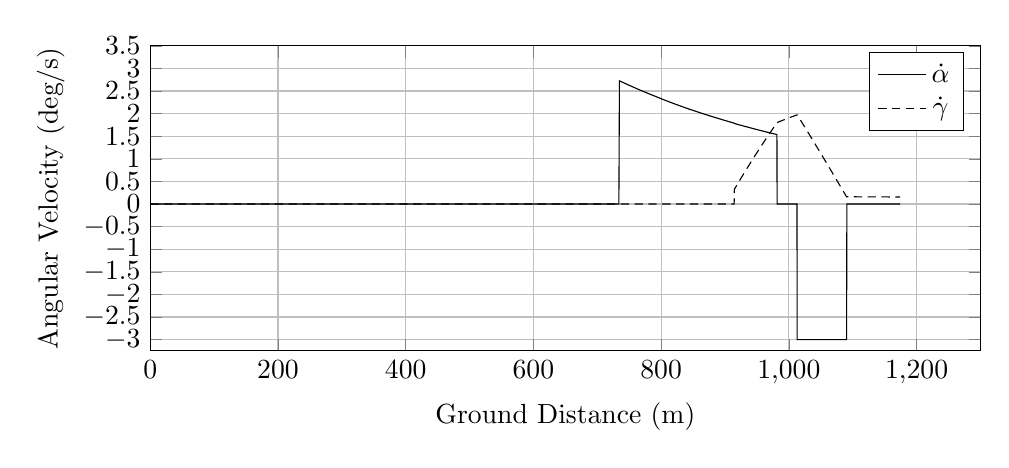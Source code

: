 %AngularVelocity_vs_GroundDistance
\begin{tikzpicture}

\begin{axis}[
width=\textwidth,
height=0.45\textwidth,
scaled ticks=false, tick label style={/pgf/number format/fixed},
xmin=0.0,
xmax=1300,
xlabel={Ground Distance (m)},
xmajorgrids,
ymin=-3.25,
ymax=3.5,
ylabel={Angular Velocity (deg/s)},
ytick={-3,-2.5,-2,-1.5,-1,-0.5,0,0.5,1,1.5,2,2.5,3,3.5},
ymajorgrids,
legend entries = {$\dot\alpha$\\$\dot\gamma$\\}
]

\addplot [
color=black,
solid
]
table[row sep=crcr]{
1.373E-8	0.0\\
1.749E-7	0.0\\
1.441E-6	0.0\\
6.603E-5	0.0\\
2.274E-4	0.0\\
4.875E-4	0.0\\
8.442E-4	0.0\\
0.001	0.0\\
0.002	0.0\\
0.002	0.0\\
0.003	0.0\\
0.004	0.0\\
0.005	0.0\\
0.006	0.0\\
0.007	0.0\\
0.008	0.0\\
0.01	0.0\\
0.011	0.0\\
0.013	0.0\\
0.014	0.0\\
0.016	0.0\\
0.018	0.0\\
0.02	0.0\\
0.022	0.0\\
0.024	0.0\\
0.026	0.0\\
0.028	0.0\\
0.031	0.0\\
0.033	0.0\\
0.036	0.0\\
0.038	0.0\\
0.041	0.0\\
0.044	0.0\\
0.047	0.0\\
0.05	0.0\\
0.053	0.0\\
0.057	0.0\\
0.06	0.0\\
0.063	0.0\\
0.067	0.0\\
0.071	0.0\\
0.075	0.0\\
0.079	0.0\\
0.083	0.0\\
0.087	0.0\\
0.091	0.0\\
0.095	0.0\\
0.1	0.0\\
0.104	0.0\\
0.109	0.0\\
0.114	0.0\\
0.118	0.0\\
0.123	0.0\\
0.128	0.0\\
0.133	0.0\\
0.139	0.0\\
0.144	0.0\\
0.15	0.0\\
0.155	0.0\\
0.161	0.0\\
0.167	0.0\\
0.172	0.0\\
0.178	0.0\\
0.185	0.0\\
0.191	0.0\\
0.197	0.0\\
0.204	0.0\\
0.21	0.0\\
0.217	0.0\\
0.224	0.0\\
0.23	0.0\\
0.237	0.0\\
0.244	0.0\\
0.252	0.0\\
0.259	0.0\\
0.266	0.0\\
0.274	0.0\\
0.282	0.0\\
0.289	0.0\\
0.297	0.0\\
0.305	0.0\\
0.314	0.0\\
0.322	0.0\\
0.331	0.0\\
0.339	0.0\\
0.348	0.0\\
0.356	0.0\\
0.365	0.0\\
0.374	0.0\\
0.384	0.0\\
0.393	0.0\\
0.402	0.0\\
0.412	0.0\\
0.421	0.0\\
0.431	0.0\\
0.441	0.0\\
0.451	0.0\\
0.461	0.0\\
0.472	0.0\\
0.482	0.0\\
0.492	0.0\\
0.503	0.0\\
0.514	0.0\\
0.524	0.0\\
0.536	0.0\\
0.547	0.0\\
0.558	0.0\\
0.569	0.0\\
0.581	0.0\\
0.592	0.0\\
0.604	0.0\\
0.616	0.0\\
0.628	0.0\\
0.64	0.0\\
0.653	0.0\\
0.665	0.0\\
0.677	0.0\\
0.69	0.0\\
0.703	0.0\\
0.716	0.0\\
0.729	0.0\\
0.742	0.0\\
0.756	0.0\\
0.77	0.0\\
0.783	0.0\\
0.797	0.0\\
0.811	0.0\\
0.825	0.0\\
0.839	0.0\\
0.853	0.0\\
0.868	0.0\\
0.882	0.0\\
0.898	0.0\\
0.913	0.0\\
0.929	0.0\\
0.944	0.0\\
0.96	0.0\\
0.976	0.0\\
0.992	0.0\\
1.008	0.0\\
1.025	0.0\\
1.041	0.0\\
1.057	0.0\\
1.074	0.0\\
1.09	0.0\\
1.107	0.0\\
1.124	0.0\\
1.142	0.0\\
1.159	0.0\\
1.176	0.0\\
1.194	0.0\\
1.212	0.0\\
1.23	0.0\\
1.248	0.0\\
1.266	0.0\\
1.285	0.0\\
1.304	0.0\\
1.323	0.0\\
1.341	0.0\\
1.361	0.0\\
1.38	0.0\\
1.399	0.0\\
1.419	0.0\\
1.439	0.0\\
1.459	0.0\\
1.479	0.0\\
1.499	0.0\\
1.52	0.0\\
1.54	0.0\\
1.56	0.0\\
1.581	0.0\\
1.602	0.0\\
1.624	0.0\\
1.645	0.0\\
1.666	0.0\\
1.689	0.0\\
1.711	0.0\\
1.733	0.0\\
1.755	0.0\\
1.778	0.0\\
1.8	0.0\\
1.824	0.0\\
1.846	0.0\\
1.87	0.0\\
1.893	0.0\\
1.918	0.0\\
1.942	0.0\\
1.966	0.0\\
1.99	0.0\\
2.015	0.0\\
2.039	0.0\\
2.065	0.0\\
2.09	0.0\\
2.116	0.0\\
2.141	0.0\\
2.167	0.0\\
2.193	0.0\\
2.219	0.0\\
2.245	0.0\\
2.271	0.0\\
2.298	0.0\\
2.325	0.0\\
2.351	0.0\\
2.379	0.0\\
2.406	0.0\\
2.434	0.0\\
2.462	0.0\\
2.491	0.0\\
2.519	0.0\\
2.547	0.0\\
2.576	0.0\\
2.605	0.0\\
2.635	0.0\\
2.663	0.0\\
2.693	0.0\\
2.723	0.0\\
2.753	0.0\\
2.783	0.0\\
2.814	0.0\\
2.844	0.0\\
2.875	0.0\\
2.906	0.0\\
2.937	0.0\\
2.968	0.0\\
3.0	0.0\\
3.031	0.0\\
3.063	0.0\\
3.097	0.0\\
3.129	0.0\\
3.162	0.0\\
3.195	0.0\\
3.227	0.0\\
3.261	0.0\\
3.294	0.0\\
3.328	0.0\\
3.363	0.0\\
3.397	0.0\\
3.431	0.0\\
3.464	0.0\\
3.499	0.0\\
3.534	0.0\\
3.57	0.0\\
3.605	0.0\\
3.641	0.0\\
3.678	0.0\\
3.713	0.0\\
3.75	0.0\\
3.787	0.0\\
3.825	0.0\\
3.862	0.0\\
3.9	0.0\\
3.937	0.0\\
3.976	0.0\\
4.015	0.0\\
4.053	0.0\\
4.093	0.0\\
4.133	0.0\\
4.172	0.0\\
4.211	0.0\\
4.253	0.0\\
4.293	0.0\\
4.333	0.0\\
4.373	0.0\\
4.414	0.0\\
4.456	0.0\\
4.497	0.0\\
4.538	0.0\\
4.58	0.0\\
4.622	0.0\\
4.664	0.0\\
4.706	0.0\\
4.748	0.0\\
4.791	0.0\\
4.836	0.0\\
4.88	0.0\\
4.923	0.0\\
4.968	0.0\\
5.013	0.0\\
5.058	0.0\\
5.103	0.0\\
5.149	0.0\\
5.194	0.0\\
5.241	0.0\\
5.287	0.0\\
5.333	0.0\\
5.38	0.0\\
5.426	0.0\\
5.473	0.0\\
5.522	0.0\\
5.57	0.0\\
5.618	0.0\\
5.666	0.0\\
5.715	0.0\\
5.763	0.0\\
5.813	0.0\\
5.862	0.0\\
5.912	0.0\\
5.962	0.0\\
6.013	0.0\\
6.063	0.0\\
6.114	0.0\\
6.165	0.0\\
6.216	0.0\\
6.268	0.0\\
6.32	0.0\\
6.374	0.0\\
6.426	0.0\\
6.479	0.0\\
6.532	0.0\\
6.586	0.0\\
6.641	0.0\\
6.695	0.0\\
6.75	0.0\\
6.804	0.0\\
6.86	0.0\\
6.917	0.0\\
6.973	0.0\\
7.03	0.0\\
7.087	0.0\\
7.144	0.0\\
7.202	0.0\\
7.26	0.0\\
7.318	0.0\\
7.377	0.0\\
7.435	0.0\\
7.494	0.0\\
7.553	0.0\\
7.613	0.0\\
7.673	0.0\\
7.733	0.0\\
7.796	0.0\\
7.856	0.0\\
7.918	0.0\\
7.98	0.0\\
8.042	0.0\\
8.105	0.0\\
8.167	0.0\\
8.231	0.0\\
8.294	0.0\\
8.356	0.0\\
8.421	0.0\\
8.486	0.0\\
8.549	0.0\\
8.615	0.0\\
8.68	0.0\\
8.745	0.0\\
8.813	0.0\\
8.88	0.0\\
8.947	0.0\\
9.013	0.0\\
9.079	0.0\\
9.147	0.0\\
9.215	0.0\\
9.285	0.0\\
9.353	0.0\\
9.424	0.0\\
9.493	0.0\\
9.564	0.0\\
9.634	0.0\\
9.706	0.0\\
9.776	0.0\\
9.847	0.0\\
9.918	0.0\\
9.989	0.0\\
10.06	0.0\\
10.133	0.0\\
10.205	0.0\\
10.278	0.0\\
10.353	0.0\\
10.427	0.0\\
10.502	0.0\\
10.577	0.0\\
10.653	0.0\\
10.729	0.0\\
10.805	0.0\\
10.882	0.0\\
10.958	0.0\\
11.036	0.0\\
11.113	0.0\\
11.192	0.0\\
11.27	0.0\\
11.35	0.0\\
11.429	0.0\\
11.508	0.0\\
11.587	0.0\\
11.669	0.0\\
11.75	0.0\\
11.83	0.0\\
11.91	0.0\\
11.991	0.0\\
12.073	0.0\\
12.155	0.0\\
12.237	0.0\\
12.32	0.0\\
12.407	0.0\\
12.49	0.0\\
12.574	0.0\\
12.661	0.0\\
12.747	0.0\\
12.832	0.0\\
12.919	0.0\\
13.005	0.0\\
13.092	0.0\\
13.18	0.0\\
13.269	0.0\\
13.358	0.0\\
13.448	0.0\\
13.538	0.0\\
13.627	0.0\\
13.718	0.0\\
13.809	0.0\\
13.899	0.0\\
13.992	0.0\\
14.086	0.0\\
14.179	0.0\\
14.272	0.0\\
14.368	0.0\\
14.459	0.0\\
14.555	0.0\\
14.649	0.0\\
14.744	0.0\\
14.84	0.0\\
14.933	0.0\\
15.027	0.0\\
15.123	0.0\\
15.222	0.0\\
15.321	0.0\\
15.418	0.0\\
15.516	0.0\\
15.613	0.0\\
15.711	0.0\\
15.811	0.0\\
15.914	0.0\\
16.013	0.0\\
16.112	0.0\\
16.216	0.0\\
16.319	0.0\\
16.421	0.0\\
16.522	0.0\\
16.626	0.0\\
16.727	0.0\\
16.83	0.0\\
16.935	0.0\\
17.038	0.0\\
17.146	0.0\\
17.252	0.0\\
17.357	0.0\\
17.464	0.0\\
17.572	0.0\\
17.68	0.0\\
17.79	0.0\\
17.9	0.0\\
18.01	0.0\\
18.121	0.0\\
18.232	0.0\\
18.343	0.0\\
18.455	0.0\\
18.566	0.0\\
18.678	0.0\\
18.79	0.0\\
18.902	0.0\\
19.018	0.0\\
19.131	0.0\\
19.248	0.0\\
19.362	0.0\\
19.478	0.0\\
19.596	0.0\\
19.711	0.0\\
19.828	0.0\\
19.945	0.0\\
20.062	0.0\\
20.179	0.0\\
20.297	0.0\\
20.417	0.0\\
20.537	0.0\\
20.655	0.0\\
20.777	0.0\\
20.897	0.0\\
21.017	0.0\\
21.139	0.0\\
21.261	0.0\\
21.383	0.0\\
21.506	0.0\\
21.631	0.0\\
21.756	0.0\\
21.88	0.0\\
22.006	0.0\\
22.13	0.0\\
22.257	0.0\\
22.384	0.0\\
22.509	0.0\\
22.636	0.0\\
22.764	0.0\\
22.891	0.0\\
23.022	0.0\\
23.15	0.0\\
23.279	0.0\\
23.409	0.0\\
23.539	0.0\\
23.671	0.0\\
23.803	0.0\\
23.935	0.0\\
24.067	0.0\\
24.199	0.0\\
24.329	0.0\\
24.462	0.0\\
24.595	0.0\\
24.728	0.0\\
24.862	0.0\\
24.995	0.0\\
25.128	0.0\\
25.265	0.0\\
25.401	0.0\\
25.536	0.0\\
25.674	0.0\\
25.808	0.0\\
25.835	0.0\\
25.838	0.0\\
25.842	0.0\\
25.855	0.0\\
25.893	0.0\\
25.973	0.0\\
26.096	0.0\\
26.224	0.0\\
26.353	0.0\\
26.482	0.0\\
26.611	0.0\\
26.74	0.0\\
26.872	0.0\\
27.003	0.0\\
27.136	0.0\\
27.266	0.0\\
27.399	0.0\\
27.531	0.0\\
27.664	0.0\\
27.799	0.0\\
27.932	0.0\\
28.068	0.0\\
28.203	0.0\\
28.34	0.0\\
28.477	0.0\\
28.618	0.0\\
28.754	0.0\\
28.893	0.0\\
29.032	0.0\\
29.171	0.0\\
29.312	0.0\\
29.454	0.0\\
29.595	0.0\\
29.738	0.0\\
29.879	0.0\\
30.021	0.0\\
30.167	0.0\\
30.308	0.0\\
30.453	0.0\\
30.598	0.0\\
30.743	0.0\\
30.889	0.0\\
31.035	0.0\\
31.181	0.0\\
31.328	0.0\\
31.477	0.0\\
31.627	0.0\\
31.774	0.0\\
31.925	0.0\\
32.076	0.0\\
32.226	0.0\\
32.379	0.0\\
32.529	0.0\\
32.682	0.0\\
32.836	0.0\\
32.99	0.0\\
33.146	0.0\\
33.301	0.0\\
33.455	0.0\\
33.611	0.0\\
33.769	0.0\\
33.926	0.0\\
34.084	0.0\\
34.242	0.0\\
34.403	0.0\\
34.562	0.0\\
34.722	0.0\\
34.881	0.0\\
35.041	0.0\\
35.203	0.0\\
35.365	0.0\\
35.529	0.0\\
35.691	0.0\\
35.853	0.0\\
36.015	0.0\\
36.181	0.0\\
36.344	0.0\\
36.511	0.0\\
36.676	0.0\\
36.842	0.0\\
37.008	0.0\\
37.173	0.0\\
37.34	0.0\\
37.509	0.0\\
37.679	0.0\\
37.845	0.0\\
38.017	0.0\\
38.185	0.0\\
38.358	0.0\\
38.528	0.0\\
38.7	0.0\\
38.872	0.0\\
39.042	0.0\\
39.214	0.0\\
39.387	0.0\\
39.559	0.0\\
39.735	0.0\\
39.909	0.0\\
40.085	0.0\\
40.259	0.0\\
40.433	0.0\\
40.61	0.0\\
40.787	0.0\\
40.966	0.0\\
41.141	0.0\\
41.319	0.0\\
41.496	0.0\\
41.674	0.0\\
41.852	0.0\\
42.031	0.0\\
42.213	0.0\\
42.394	0.0\\
42.575	0.0\\
42.755	0.0\\
42.938	0.0\\
43.12	0.0\\
43.303	0.0\\
43.487	0.0\\
43.672	0.0\\
43.857	0.0\\
44.04	0.0\\
44.224	0.0\\
44.412	0.0\\
44.598	0.0\\
44.785	0.0\\
44.973	0.0\\
45.161	0.0\\
45.349	0.0\\
45.536	0.0\\
45.725	0.0\\
45.914	0.0\\
46.102	0.0\\
46.294	0.0\\
46.485	0.0\\
46.677	0.0\\
46.87	0.0\\
47.063	0.0\\
47.253	0.0\\
47.445	0.0\\
47.639	0.0\\
47.834	0.0\\
48.025	0.0\\
48.219	0.0\\
48.415	0.0\\
48.61	0.0\\
48.807	0.0\\
49.001	0.0\\
49.2	0.0\\
49.394	0.0\\
49.592	0.0\\
49.791	0.0\\
49.991	0.0\\
50.19	0.0\\
50.388	0.0\\
50.592	0.0\\
50.795	0.0\\
50.995	0.0\\
51.198	0.0\\
51.4	0.0\\
51.599	0.0\\
51.802	0.0\\
52.002	0.0\\
52.206	0.0\\
52.408	0.0\\
52.614	0.0\\
52.822	0.0\\
53.031	0.0\\
53.238	0.0\\
53.445	0.0\\
53.652	0.0\\
53.86	0.0\\
54.068	0.0\\
54.279	0.0\\
54.487	0.0\\
54.699	0.0\\
54.91	0.0\\
55.122	0.0\\
55.333	0.0\\
55.545	0.0\\
55.756	0.0\\
55.968	0.0\\
56.182	0.0\\
56.394	0.0\\
56.61	0.0\\
56.826	0.0\\
57.04	0.0\\
57.257	0.0\\
57.474	0.0\\
57.694	0.0\\
57.912	0.0\\
58.13	0.0\\
58.349	0.0\\
58.568	0.0\\
58.788	0.0\\
59.011	0.0\\
59.234	0.0\\
59.456	0.0\\
59.68	0.0\\
59.903	0.0\\
60.125	0.0\\
60.349	0.0\\
60.572	0.0\\
60.796	0.0\\
61.022	0.0\\
61.251	0.0\\
61.478	0.0\\
61.708	0.0\\
61.937	0.0\\
62.167	0.0\\
62.396	0.0\\
62.628	0.0\\
62.861	0.0\\
63.091	0.0\\
63.322	0.0\\
63.555	0.0\\
63.787	0.0\\
64.023	0.0\\
64.257	0.0\\
64.491	0.0\\
64.728	0.0\\
64.966	0.0\\
65.201	0.0\\
65.44	0.0\\
65.677	0.0\\
65.917	0.0\\
66.157	0.0\\
66.397	0.0\\
66.638	0.0\\
66.878	0.0\\
67.123	0.0\\
67.368	0.0\\
67.611	0.0\\
67.858	0.0\\
68.103	0.0\\
68.352	0.0\\
68.601	0.0\\
68.849	0.0\\
69.098	0.0\\
69.349	0.0\\
69.598	0.0\\
69.849	0.0\\
70.105	0.0\\
70.356	0.0\\
70.609	0.0\\
70.863	0.0\\
71.118	0.0\\
71.373	0.0\\
71.629	0.0\\
71.885	0.0\\
72.143	0.0\\
72.403	0.0\\
72.662	0.0\\
72.923	0.0\\
73.187	0.0\\
73.452	0.0\\
73.718	0.0\\
73.979	0.0\\
74.245	0.0\\
74.51	0.0\\
74.778	0.0\\
75.048	0.0\\
75.317	0.0\\
75.587	0.0\\
75.857	0.0\\
76.13	0.0\\
76.403	0.0\\
76.68	0.0\\
76.954	0.0\\
77.229	0.0\\
77.507	0.0\\
77.783	0.0\\
78.062	0.0\\
78.339	0.0\\
78.622	0.0\\
78.905	0.0\\
79.187	0.0\\
79.47	0.0\\
79.758	0.0\\
80.044	0.0\\
80.334	0.0\\
80.623	0.0\\
80.913	0.0\\
81.205	0.0\\
81.497	0.0\\
81.792	0.0\\
82.085	0.0\\
82.379	0.0\\
82.676	0.0\\
82.975	0.0\\
83.273	0.0\\
83.572	0.0\\
83.874	0.0\\
84.175	0.0\\
84.477	0.0\\
84.781	0.0\\
85.088	0.0\\
85.394	0.0\\
85.698	0.0\\
86.01	0.0\\
86.317	0.0\\
86.629	0.0\\
86.94	0.0\\
87.257	0.0\\
87.57	0.0\\
87.881	0.0\\
88.2	0.0\\
88.519	0.0\\
88.835	0.0\\
89.159	0.0\\
89.478	0.0\\
89.802	0.0\\
90.126	0.0\\
90.45	0.0\\
90.778	0.0\\
91.105	0.0\\
91.438	0.0\\
91.767	0.0\\
92.094	0.0\\
92.425	0.0\\
92.758	0.0\\
93.097	0.0\\
93.431	0.0\\
93.768	0.0\\
94.104	0.0\\
94.436	0.0\\
94.773	0.0\\
95.108	0.0\\
95.447	0.0\\
95.785	0.0\\
96.123	0.0\\
96.464	0.0\\
96.807	0.0\\
97.147	0.0\\
97.488	0.0\\
97.831	0.0\\
98.17	0.0\\
98.511	0.0\\
98.854	0.0\\
99.192	0.0\\
99.534	0.0\\
99.872	0.0\\
100.213	0.0\\
100.553	0.0\\
100.895	0.0\\
101.237	0.0\\
101.58	0.0\\
101.918	0.0\\
102.262	0.0\\
102.605	0.0\\
102.942	0.0\\
103.281	0.0\\
103.62	0.0\\
103.954	0.0\\
104.292	0.0\\
104.631	0.0\\
104.967	0.0\\
105.305	0.0\\
105.642	0.0\\
105.977	0.0\\
106.314	0.0\\
106.649	0.0\\
106.98	0.0\\
107.315	0.0\\
107.381	0.0\\
107.388	0.0\\
107.395	0.0\\
107.399	0.0\\
107.402	0.0\\
107.405	0.0\\
107.419	0.0\\
107.478	0.0\\
107.637	0.0\\
107.957	0.0\\
108.257	0.0\\
108.56	0.0\\
108.862	0.0\\
109.167	0.0\\
109.472	0.0\\
109.78	0.0\\
110.091	0.0\\
110.401	0.0\\
110.713	0.0\\
111.029	0.0\\
111.347	0.0\\
111.665	0.0\\
111.986	0.0\\
112.308	0.0\\
112.635	0.0\\
112.963	0.0\\
113.288	0.0\\
113.618	0.0\\
113.946	0.0\\
114.279	0.0\\
114.613	0.0\\
114.948	0.0\\
115.286	0.0\\
115.625	0.0\\
115.965	0.0\\
116.306	0.0\\
116.651	0.0\\
116.999	0.0\\
117.343	0.0\\
117.69	0.0\\
118.041	0.0\\
118.393	0.0\\
118.748	0.0\\
119.105	0.0\\
119.467	0.0\\
119.827	0.0\\
120.19	0.0\\
120.552	0.0\\
120.918	0.0\\
121.287	0.0\\
121.655	0.0\\
122.025	0.0\\
122.393	0.0\\
122.766	0.0\\
123.139	0.0\\
123.513	0.0\\
123.886	0.0\\
124.257	0.0\\
124.632	0.0\\
125.007	0.0\\
125.38	0.0\\
125.755	0.0\\
126.135	0.0\\
126.513	0.0\\
126.895	0.0\\
127.273	0.0\\
127.65	0.0\\
128.031	0.0\\
128.408	0.0\\
128.788	0.0\\
129.168	0.0\\
129.551	0.0\\
129.928	0.0\\
130.308	0.0\\
130.688	0.0\\
131.067	0.0\\
131.447	0.0\\
131.826	0.0\\
132.205	0.0\\
132.585	0.0\\
132.965	0.0\\
133.344	0.0\\
133.726	0.0\\
134.105	0.0\\
134.485	0.0\\
134.863	0.0\\
135.24	0.0\\
135.621	0.0\\
136.0	0.0\\
136.38	0.0\\
136.761	0.0\\
137.14	0.0\\
137.518	0.0\\
137.898	0.0\\
138.275	0.0\\
138.654	0.0\\
139.035	0.0\\
139.413	0.0\\
139.794	0.0\\
140.174	0.0\\
140.549	0.0\\
140.928	0.0\\
141.305	0.0\\
141.683	0.0\\
142.061	0.0\\
142.44	0.0\\
142.817	0.0\\
143.192	0.0\\
143.573	0.0\\
143.949	0.0\\
144.326	0.0\\
144.704	0.0\\
145.083	0.0\\
145.462	0.0\\
145.838	0.0\\
146.215	0.0\\
146.593	0.0\\
146.973	0.0\\
147.355	0.0\\
147.734	0.0\\
148.114	0.0\\
148.493	0.0\\
148.871	0.0\\
149.254	0.0\\
149.633	0.0\\
150.015	0.0\\
150.394	0.0\\
150.777	0.0\\
151.156	0.0\\
151.535	0.0\\
151.919	0.0\\
152.3	0.0\\
152.684	0.0\\
153.067	0.0\\
153.451	0.0\\
153.835	0.0\\
154.216	0.0\\
154.601	0.0\\
154.984	0.0\\
155.368	0.0\\
155.752	0.0\\
156.136	0.0\\
156.522	0.0\\
156.905	0.0\\
157.292	0.0\\
157.678	0.0\\
158.063	0.0\\
158.451	0.0\\
158.838	0.0\\
159.227	0.0\\
159.615	0.0\\
160.004	0.0\\
160.396	0.0\\
160.785	0.0\\
161.175	0.0\\
161.567	0.0\\
161.961	0.0\\
162.35	0.0\\
162.743	0.0\\
163.136	0.0\\
163.532	0.0\\
163.925	0.0\\
164.32	0.0\\
164.716	0.0\\
165.112	0.0\\
165.507	0.0\\
165.907	0.0\\
166.306	0.0\\
166.706	0.0\\
167.104	0.0\\
167.502	0.0\\
167.901	0.0\\
168.3	0.0\\
168.702	0.0\\
169.106	0.0\\
169.508	0.0\\
169.91	0.0\\
170.313	0.0\\
170.716	0.0\\
171.12	0.0\\
171.525	0.0\\
171.93	0.0\\
172.337	0.0\\
172.743	0.0\\
173.151	0.0\\
173.559	0.0\\
173.966	0.0\\
174.378	0.0\\
174.787	0.0\\
175.201	0.0\\
175.611	0.0\\
176.021	0.0\\
176.433	0.0\\
176.848	0.0\\
177.263	0.0\\
177.678	0.0\\
178.09	0.0\\
178.508	0.0\\
178.925	0.0\\
179.343	0.0\\
179.763	0.0\\
180.184	0.0\\
180.604	0.0\\
181.026	0.0\\
181.448	0.0\\
181.873	0.0\\
182.295	0.0\\
182.721	0.0\\
183.148	0.0\\
183.576	0.0\\
184.006	0.0\\
184.435	0.0\\
184.864	0.0\\
185.295	0.0\\
185.726	0.0\\
186.159	0.0\\
186.595	0.0\\
187.033	0.0\\
187.47	0.0\\
187.906	0.0\\
188.347	0.0\\
188.787	0.0\\
189.228	0.0\\
189.671	0.0\\
190.114	0.0\\
190.558	0.0\\
191.003	0.0\\
191.449	0.0\\
191.897	0.0\\
192.346	0.0\\
192.799	0.0\\
193.251	0.0\\
193.702	0.0\\
194.156	0.0\\
194.612	0.0\\
195.067	0.0\\
195.526	0.0\\
195.984	0.0\\
196.445	0.0\\
196.906	0.0\\
197.37	0.0\\
197.835	0.0\\
198.303	0.0\\
198.773	0.0\\
199.241	0.0\\
199.711	0.0\\
200.183	0.0\\
200.657	0.0\\
201.133	0.0\\
201.613	0.0\\
202.096	0.0\\
202.575	0.0\\
203.058	0.0\\
203.541	0.0\\
204.027	0.0\\
204.515	0.0\\
205.002	0.0\\
205.494	0.0\\
205.986	0.0\\
206.48	0.0\\
206.976	0.0\\
207.475	0.0\\
207.981	0.0\\
208.485	0.0\\
208.99	0.0\\
209.498	0.0\\
210.007	0.0\\
210.517	0.0\\
211.033	0.0\\
211.547	0.0\\
212.065	0.0\\
212.589	0.0\\
213.114	0.0\\
213.638	0.0\\
214.167	0.0\\
214.697	0.0\\
215.23	0.0\\
215.769	0.0\\
216.306	0.0\\
216.851	0.0\\
217.4	0.0\\
217.946	0.0\\
218.502	0.0\\
219.056	0.0\\
219.616	0.0\\
220.18	0.0\\
220.752	0.0\\
221.32	0.0\\
221.892	0.0\\
222.469	0.0\\
223.054	0.0\\
223.635	0.0\\
224.223	0.0\\
224.82	0.0\\
225.414	0.0\\
226.008	0.0\\
226.606	0.0\\
227.218	0.0\\
227.825	0.0\\
228.438	0.0\\
229.056	0.0\\
229.674	0.0\\
230.295	0.0\\
230.919	0.0\\
231.541	0.0\\
232.164	0.0\\
232.79	0.0\\
233.416	0.0\\
234.035	0.0\\
234.655	0.0\\
235.272	0.0\\
235.889	0.0\\
236.505	0.0\\
237.125	0.0\\
237.737	0.0\\
238.35	0.0\\
238.961	0.0\\
239.566	0.0\\
240.174	0.0\\
240.775	0.0\\
241.376	0.0\\
241.971	0.0\\
242.559	0.0\\
243.149	0.0\\
243.736	0.0\\
244.318	0.0\\
244.899	0.0\\
245.478	0.0\\
246.051	0.0\\
246.624	0.0\\
247.196	0.0\\
247.764	0.0\\
248.333	0.0\\
248.897	0.0\\
249.458	0.0\\
250.016	0.0\\
250.574	0.0\\
251.134	0.0\\
251.685	0.0\\
252.231	0.0\\
252.78	0.0\\
253.328	0.0\\
253.871	0.0\\
254.413	0.0\\
254.521	0.0\\
254.839	0.0\\
254.861	0.0\\
254.878	0.0\\
254.893	0.0\\
254.906	0.0\\
254.92	0.0\\
254.925	0.0\\
254.931	0.0\\
254.963	0.0\\
255.068	0.0\\
255.368	0.0\\
255.853	0.0\\
256.33	0.0\\
256.808	0.0\\
257.291	0.0\\
257.777	0.0\\
258.265	0.0\\
258.756	0.0\\
259.248	0.0\\
259.744	0.0\\
260.242	0.0\\
260.743	0.0\\
261.247	0.0\\
261.755	0.0\\
262.267	0.0\\
262.781	0.0\\
263.295	0.0\\
263.813	0.0\\
264.337	0.0\\
264.863	0.0\\
265.398	0.0\\
265.934	0.0\\
266.471	0.0\\
267.011	0.0\\
267.554	0.0\\
268.103	0.0\\
268.657	0.0\\
269.213	0.0\\
269.78	0.0\\
270.343	0.0\\
270.915	0.0\\
271.488	0.0\\
272.064	0.0\\
272.648	0.0\\
273.24	0.0\\
273.833	0.0\\
274.432	0.0\\
275.033	0.0\\
275.643	0.0\\
276.251	0.0\\
276.869	0.0\\
277.492	0.0\\
278.113	0.0\\
278.743	0.0\\
279.374	0.0\\
280.008	0.0\\
280.642	0.0\\
281.283	0.0\\
281.923	0.0\\
282.568	0.0\\
283.213	0.0\\
283.854	0.0\\
284.493	0.0\\
285.137	0.0\\
285.776	0.0\\
286.416	0.0\\
287.051	0.0\\
287.682	0.0\\
288.315	0.0\\
288.944	0.0\\
289.573	0.0\\
290.199	0.0\\
290.819	0.0\\
291.444	0.0\\
292.063	0.0\\
292.68	0.0\\
293.295	0.0\\
293.905	0.0\\
294.519	0.0\\
295.124	0.0\\
295.729	0.0\\
296.333	0.0\\
296.935	0.0\\
297.537	0.0\\
298.136	0.0\\
298.732	0.0\\
299.327	0.0\\
299.922	0.0\\
300.512	0.0\\
301.101	0.0\\
301.686	0.0\\
302.275	0.0\\
302.859	0.0\\
303.444	0.0\\
304.029	0.0\\
304.612	0.0\\
305.194	0.0\\
305.776	0.0\\
306.358	0.0\\
306.938	0.0\\
307.514	0.0\\
308.091	0.0\\
308.668	0.0\\
309.24	0.0\\
309.815	0.0\\
310.389	0.0\\
310.958	0.0\\
311.53	0.0\\
312.104	0.0\\
312.678	0.0\\
313.247	0.0\\
313.814	0.0\\
314.385	0.0\\
314.953	0.0\\
315.524	0.0\\
316.096	0.0\\
316.664	0.0\\
317.232	0.0\\
317.801	0.0\\
318.37	0.0\\
318.937	0.0\\
319.507	0.0\\
320.074	0.0\\
320.64	0.0\\
321.204	0.0\\
321.772	0.0\\
322.338	0.0\\
322.905	0.0\\
323.472	0.0\\
324.037	0.0\\
324.604	0.0\\
325.169	0.0\\
325.737	0.0\\
326.3	0.0\\
326.865	0.0\\
327.431	0.0\\
327.997	0.0\\
328.561	0.0\\
329.127	0.0\\
329.691	0.0\\
330.257	0.0\\
330.826	0.0\\
331.394	0.0\\
331.961	0.0\\
332.526	0.0\\
333.094	0.0\\
333.663	0.0\\
334.231	0.0\\
334.799	0.0\\
335.368	0.0\\
335.939	0.0\\
336.507	0.0\\
337.076	0.0\\
337.646	0.0\\
338.213	0.0\\
338.786	0.0\\
339.355	0.0\\
339.926	0.0\\
340.498	0.0\\
341.071	0.0\\
341.645	0.0\\
342.22	0.0\\
342.791	0.0\\
343.365	0.0\\
343.938	0.0\\
344.513	0.0\\
345.087	0.0\\
345.661	0.0\\
346.237	0.0\\
346.813	0.0\\
347.39	0.0\\
347.967	0.0\\
348.545	0.0\\
349.124	0.0\\
349.707	0.0\\
350.285	0.0\\
350.866	0.0\\
351.448	0.0\\
352.03	0.0\\
352.612	0.0\\
353.195	0.0\\
353.776	0.0\\
354.361	0.0\\
354.946	0.0\\
355.532	0.0\\
356.121	0.0\\
356.707	0.0\\
357.291	0.0\\
357.881	0.0\\
358.47	0.0\\
359.061	0.0\\
359.652	0.0\\
360.245	0.0\\
360.836	0.0\\
361.432	0.0\\
362.024	0.0\\
362.619	0.0\\
363.214	0.0\\
363.812	0.0\\
364.41	0.0\\
365.006	0.0\\
365.604	0.0\\
366.204	0.0\\
366.806	0.0\\
367.407	0.0\\
368.009	0.0\\
368.614	0.0\\
369.221	0.0\\
369.825	0.0\\
370.433	0.0\\
371.043	0.0\\
371.651	0.0\\
372.259	0.0\\
372.867	0.0\\
373.475	0.0\\
374.088	0.0\\
374.701	0.0\\
375.315	0.0\\
375.93	0.0\\
376.547	0.0\\
377.166	0.0\\
377.787	0.0\\
378.405	0.0\\
379.028	0.0\\
379.654	0.0\\
380.281	0.0\\
380.909	0.0\\
381.534	0.0\\
382.164	0.0\\
382.791	0.0\\
383.419	0.0\\
384.053	0.0\\
384.685	0.0\\
385.32	0.0\\
385.955	0.0\\
386.592	0.0\\
387.229	0.0\\
387.872	0.0\\
388.515	0.0\\
389.156	0.0\\
389.8	0.0\\
390.446	0.0\\
391.096	0.0\\
391.743	0.0\\
392.393	0.0\\
393.048	0.0\\
393.706	0.0\\
394.361	0.0\\
395.021	0.0\\
395.678	0.0\\
396.343	0.0\\
397.006	0.0\\
397.672	0.0\\
398.34	0.0\\
399.008	0.0\\
399.68	0.0\\
400.355	0.0\\
401.03	0.0\\
401.704	0.0\\
402.39	0.0\\
403.072	0.0\\
403.76	0.0\\
404.448	0.0\\
405.134	0.0\\
405.822	0.0\\
406.516	0.0\\
407.209	0.0\\
407.905	0.0\\
408.608	0.0\\
409.309	0.0\\
410.016	0.0\\
410.722	0.0\\
411.429	0.0\\
412.145	0.0\\
412.859	0.0\\
413.576	0.0\\
414.296	0.0\\
415.02	0.0\\
415.752	0.0\\
416.482	0.0\\
417.217	0.0\\
417.956	0.0\\
418.701	0.0\\
419.447	0.0\\
420.197	0.0\\
420.949	0.0\\
421.707	0.0\\
422.465	0.0\\
423.228	0.0\\
424.001	0.0\\
424.775	0.0\\
425.553	0.0\\
426.336	0.0\\
427.124	0.0\\
427.92	0.0\\
428.716	0.0\\
429.524	0.0\\
430.33	0.0\\
431.143	0.0\\
431.964	0.0\\
432.788	0.0\\
433.616	0.0\\
434.457	0.0\\
435.306	0.0\\
436.159	0.0\\
437.026	0.0\\
437.903	0.0\\
438.786	0.0\\
439.67	0.0\\
440.568	0.0\\
441.482	0.0\\
442.4	0.0\\
443.332	0.0\\
444.275	0.0\\
445.219	0.0\\
446.189	0.0\\
447.165	0.0\\
448.142	0.0\\
449.128	0.0\\
450.127	0.0\\
451.123	0.0\\
452.127	0.0\\
453.122	0.0\\
454.124	0.0\\
455.107	0.0\\
456.091	0.0\\
457.06	0.0\\
458.026	0.0\\
458.981	0.0\\
459.92	0.0\\
460.845	0.0\\
461.761	0.0\\
462.68	0.0\\
463.584	0.0\\
464.475	0.0\\
465.363	0.0\\
466.243	0.0\\
467.111	0.0\\
467.973	0.0\\
468.829	0.0\\
469.681	0.0\\
470.525	0.0\\
471.365	0.0\\
472.197	0.0\\
473.024	0.0\\
473.845	0.0\\
474.659	0.0\\
475.469	0.0\\
476.277	0.0\\
477.08	0.0\\
477.88	0.0\\
478.672	0.0\\
479.461	0.0\\
480.25	0.0\\
481.033	0.0\\
481.812	0.0\\
482.591	0.0\\
483.363	0.0\\
484.136	0.0\\
484.898	0.0\\
485.662	0.0\\
486.423	0.0\\
487.181	0.0\\
487.936	0.0\\
488.086	0.0\\
488.512	0.0\\
488.52	0.0\\
488.529	0.0\\
488.572	0.0\\
488.733	0.0\\
489.183	0.0\\
489.922	0.0\\
490.664	0.0\\
491.411	0.0\\
492.159	0.0\\
492.912	0.0\\
493.667	0.0\\
494.43	0.0\\
495.195	0.0\\
495.965	0.0\\
496.743	0.0\\
497.526	0.0\\
498.311	0.0\\
499.102	0.0\\
499.9	0.0\\
500.702	0.0\\
501.509	0.0\\
502.32	0.0\\
503.141	0.0\\
503.968	0.0\\
504.799	0.0\\
505.634	0.0\\
506.479	0.0\\
507.329	0.0\\
508.189	0.0\\
509.057	0.0\\
509.93	0.0\\
510.816	0.0\\
511.706	0.0\\
512.604	0.0\\
513.512	0.0\\
514.429	0.0\\
515.36	0.0\\
516.3	0.0\\
517.253	0.0\\
518.211	0.0\\
519.181	0.0\\
520.162	0.0\\
521.152	0.0\\
522.154	0.0\\
523.163	0.0\\
524.186	0.0\\
525.216	0.0\\
526.25	0.0\\
527.288	0.0\\
528.326	0.0\\
529.362	0.0\\
530.399	0.0\\
531.429	0.0\\
532.459	0.0\\
533.48	0.0\\
534.489	0.0\\
535.499	0.0\\
536.499	0.0\\
537.495	0.0\\
538.486	0.0\\
539.464	0.0\\
540.441	0.0\\
541.407	0.0\\
542.368	0.0\\
543.325	0.0\\
544.273	0.0\\
545.216	0.0\\
546.152	0.0\\
547.086	0.0\\
548.017	0.0\\
548.941	0.0\\
549.861	0.0\\
550.776	0.0\\
551.686	0.0\\
552.591	0.0\\
553.493	0.0\\
554.394	0.0\\
555.291	0.0\\
556.181	0.0\\
557.076	0.0\\
557.966	0.0\\
558.851	0.0\\
559.732	0.0\\
560.612	0.0\\
561.492	0.0\\
562.368	0.0\\
563.243	0.0\\
564.116	0.0\\
564.987	0.0\\
565.856	0.0\\
566.724	0.0\\
567.584	0.0\\
568.448	0.0\\
569.311	0.0\\
570.17	0.0\\
571.035	0.0\\
571.894	0.0\\
572.754	0.0\\
573.611	0.0\\
574.465	0.0\\
575.318	0.0\\
576.17	0.0\\
577.021	0.0\\
577.868	0.0\\
578.718	0.0\\
579.57	0.0\\
580.416	0.0\\
581.267	0.0\\
582.113	0.0\\
582.959	0.0\\
583.806	0.0\\
584.654	0.0\\
585.495	0.0\\
586.342	0.0\\
587.186	0.0\\
588.027	0.0\\
588.873	0.0\\
589.717	0.0\\
590.559	0.0\\
591.4	0.0\\
592.244	0.0\\
593.085	0.0\\
593.928	0.0\\
594.768	0.0\\
595.61	0.0\\
596.451	0.0\\
597.292	0.0\\
598.135	0.0\\
598.971	0.0\\
599.812	0.0\\
600.649	0.0\\
601.492	0.0\\
602.332	0.0\\
603.174	0.0\\
604.015	0.0\\
604.856	0.0\\
605.699	0.0\\
606.54	0.0\\
607.381	0.0\\
608.228	0.0\\
609.072	0.0\\
609.914	0.0\\
610.757	0.0\\
611.597	0.0\\
612.44	0.0\\
613.285	0.0\\
614.126	0.0\\
614.966	0.0\\
615.809	0.0\\
616.651	0.0\\
617.498	0.0\\
618.341	0.0\\
619.185	0.0\\
620.033	0.0\\
620.882	0.0\\
621.728	0.0\\
622.575	0.0\\
623.421	0.0\\
624.272	0.0\\
625.12	0.0\\
625.971	0.0\\
626.824	0.0\\
627.673	0.0\\
628.527	0.0\\
629.38	0.0\\
630.233	0.0\\
631.086	0.0\\
631.941	0.0\\
632.795	0.0\\
633.652	0.0\\
634.511	0.0\\
635.367	0.0\\
636.229	0.0\\
637.086	0.0\\
637.946	0.0\\
638.805	0.0\\
639.667	0.0\\
640.534	0.0\\
641.397	0.0\\
642.26	0.0\\
643.128	0.0\\
643.996	0.0\\
644.864	0.0\\
645.731	0.0\\
646.599	0.0\\
647.465	0.0\\
648.335	0.0\\
649.208	0.0\\
650.084	0.0\\
650.955	0.0\\
651.828	0.0\\
652.703	0.0\\
653.581	0.0\\
654.463	0.0\\
655.344	0.0\\
656.224	0.0\\
657.104	0.0\\
657.987	0.0\\
658.867	0.0\\
659.758	0.0\\
660.644	0.0\\
661.531	0.0\\
662.42	0.0\\
663.309	0.0\\
664.206	0.0\\
665.101	0.0\\
666.001	0.0\\
666.898	0.0\\
667.797	0.0\\
668.697	0.0\\
669.598	0.0\\
670.501	0.0\\
671.4	0.0\\
672.305	0.0\\
673.207	0.0\\
674.116	0.0\\
675.03	0.0\\
675.943	0.0\\
676.855	0.0\\
677.771	0.0\\
678.689	0.0\\
679.606	0.0\\
680.523	0.0\\
681.449	0.0\\
682.371	0.0\\
683.298	0.0\\
684.227	0.0\\
685.157	0.0\\
686.088	0.0\\
687.024	0.0\\
687.959	0.0\\
688.901	0.0\\
689.843	0.0\\
690.786	0.0\\
691.726	0.0\\
692.669	0.0\\
693.615	0.0\\
694.562	0.0\\
695.51	0.0\\
696.464	0.0\\
697.416	0.0\\
698.371	0.0\\
699.328	0.0\\
700.292	0.0\\
701.253	0.0\\
702.225	0.0\\
703.192	0.0\\
704.161	0.0\\
705.135	0.0\\
706.113	0.0\\
707.091	0.0\\
708.073	0.0\\
709.063	0.0\\
710.053	0.0\\
711.046	0.0\\
712.041	0.0\\
713.038	0.0\\
714.037	0.0\\
715.038	0.0\\
716.043	0.0\\
717.046	0.0\\
718.059	0.0\\
719.071	0.0\\
720.09	0.0\\
721.108	0.0\\
722.133	0.0\\
723.162	0.0\\
724.187	0.0\\
725.218	0.0\\
726.257	0.0\\
727.299	0.0\\
728.345	0.0\\
729.388	0.0\\
730.444	0.0\\
731.504	0.0\\
732.566	0.0\\
733.633	0.0\\
733.821	0.0\\
734.706	2.724\\
735.78	2.719\\
736.86	2.711\\
737.947	2.704\\
739.042	2.697\\
740.138	2.69\\
741.242	2.683\\
742.345	2.675\\
743.461	2.668\\
744.578	2.661\\
745.702	2.654\\
746.831	2.646\\
747.966	2.639\\
749.11	2.632\\
750.259	2.625\\
751.419	2.617\\
752.59	2.61\\
753.761	2.602\\
754.939	2.595\\
756.123	2.588\\
757.324	2.58\\
758.533	2.573\\
759.746	2.565\\
760.971	2.558\\
762.207	2.55\\
763.449	2.542\\
764.709	2.535\\
765.974	2.527\\
767.254	2.519\\
768.545	2.512\\
769.853	2.504\\
771.174	2.496\\
772.514	2.488\\
773.87	2.48\\
775.24	2.472\\
776.641	2.464\\
778.064	2.455\\
779.515	2.447\\
780.981	2.439\\
782.477	2.43\\
783.996	2.421\\
785.542	2.413\\
787.114	2.404\\
788.699	2.395\\
790.29	2.386\\
791.885	2.377\\
793.465	2.367\\
795.029	2.359\\
796.566	2.35\\
798.074	2.341\\
799.56	2.333\\
801.021	2.325\\
802.46	2.317\\
803.885	2.309\\
805.285	2.301\\
806.663	2.293\\
808.021	2.286\\
809.363	2.278\\
810.694	2.271\\
812.015	2.264\\
813.321	2.257\\
814.613	2.25\\
815.893	2.243\\
817.16	2.237\\
818.421	2.23\\
819.673	2.223\\
820.915	2.217\\
822.147	2.21\\
823.368	2.204\\
824.584	2.198\\
825.798	2.191\\
827.003	2.185\\
828.202	2.179\\
829.389	2.173\\
830.567	2.167\\
831.746	2.161\\
832.919	2.155\\
834.087	2.149\\
835.25	2.143\\
836.401	2.137\\
837.55	2.132\\
838.697	2.126\\
839.836	2.12\\
840.97	2.115\\
842.099	2.109\\
843.222	2.103\\
843.447	2.098\\
843.6	2.097\\
844.098	2.096\\
844.143	2.094\\
844.154	2.093\\
844.165	2.093\\
844.232	2.093\\
844.517	2.093\\
845.55	2.092\\
846.703	2.087\\
847.861	2.081\\
849.03	2.075\\
850.198	2.07\\
851.384	2.064\\
852.572	2.059\\
853.766	2.053\\
854.97	2.047\\
856.182	2.042\\
857.4	2.036\\
858.633	2.03\\
859.869	2.024\\
861.12	2.019\\
862.378	2.013\\
863.652	2.007\\
864.937	2.001\\
866.229	1.995\\
867.533	1.989\\
868.846	1.983\\
870.186	1.977\\
871.535	1.971\\
872.894	1.965\\
874.269	1.959\\
875.667	1.953\\
877.078	1.947\\
878.505	1.94\\
879.961	1.934\\
881.43	1.927\\
882.919	1.921\\
884.428	1.914\\
885.961	1.908\\
887.517	1.901\\
889.083	1.894\\
890.677	1.888\\
892.295	1.881\\
893.92	1.874\\
895.552	1.867\\
897.182	1.86\\
898.802	1.853\\
900.424	1.846\\
902.04	1.84\\
903.639	1.833\\
905.214	1.826\\
906.776	1.82\\
908.324	1.813\\
909.859	1.807\\
911.373	1.801\\
912.871	1.795\\
914.353	1.789\\
914.576	1.783\\
914.8	1.782\\
915.022	1.781\\
915.243	1.78\\
915.449	1.779\\
915.666	1.778\\
915.889	1.777\\
916.11	1.776\\
916.331	1.776\\
916.524	1.775\\
916.712	1.774\\
916.929	1.773\\
917.15	1.772\\
917.375	1.771\\
917.598	1.77\\
917.82	1.77\\
918.042	1.769\\
918.267	1.768\\
918.492	1.767\\
918.711	1.766\\
918.929	1.765\\
919.151	1.764\\
919.375	1.763\\
919.588	1.763\\
919.812	1.762\\
920.035	1.761\\
920.247	1.76\\
920.463	1.759\\
920.685	1.758\\
920.912	1.757\\
921.137	1.756\\
921.356	1.756\\
921.58	1.755\\
921.801	1.754\\
922.024	1.753\\
922.236	1.752\\
922.462	1.751\\
922.686	1.75\\
922.91	1.749\\
923.137	1.749\\
923.357	1.748\\
923.581	1.747\\
923.808	1.746\\
924.035	1.745\\
924.262	1.744\\
924.487	1.743\\
924.713	1.742\\
924.941	1.742\\
925.148	1.741\\
925.359	1.74\\
925.578	1.739\\
925.802	1.738\\
926.019	1.737\\
926.235	1.736\\
926.461	1.736\\
926.686	1.735\\
926.908	1.734\\
927.138	1.733\\
927.351	1.732\\
927.563	1.731\\
927.763	1.73\\
927.992	1.73\\
928.222	1.729\\
928.451	1.728\\
928.676	1.727\\
928.906	1.726\\
929.136	1.725\\
929.368	1.724\\
929.593	1.723\\
929.815	1.723\\
930.039	1.722\\
930.256	1.721\\
930.487	1.72\\
930.712	1.719\\
930.923	1.718\\
931.154	1.717\\
931.381	1.717\\
931.612	1.716\\
931.843	1.715\\
932.075	1.714\\
932.305	1.713\\
932.537	1.712\\
932.759	1.711\\
932.991	1.71\\
933.222	1.71\\
933.454	1.709\\
933.686	1.708\\
933.917	1.707\\
934.151	1.706\\
934.385	1.705\\
934.612	1.704\\
934.835	1.703\\
935.071	1.703\\
935.292	1.702\\
935.527	1.701\\
935.762	1.7\\
935.975	1.699\\
936.192	1.698\\
936.426	1.697\\
936.656	1.696\\
936.89	1.696\\
937.125	1.695\\
937.356	1.694\\
937.592	1.693\\
937.828	1.692\\
938.058	1.691\\
938.294	1.69\\
938.531	1.689\\
938.769	1.689\\
939.006	1.688\\
939.243	1.687\\
939.48	1.686\\
939.716	1.685\\
939.954	1.684\\
940.191	1.683\\
940.417	1.682\\
940.656	1.681\\
940.892	1.681\\
941.116	1.68\\
941.337	1.679\\
941.576	1.678\\
941.816	1.677\\
942.048	1.676\\
942.287	1.675\\
942.521	1.674\\
942.76	1.674\\
942.997	1.673\\
943.238	1.672\\
943.478	1.671\\
943.721	1.67\\
943.954	1.669\\
944.195	1.668\\
944.435	1.667\\
944.674	1.666\\
944.915	1.666\\
945.144	1.665\\
945.382	1.664\\
945.619	1.663\\
945.861	1.662\\
946.101	1.661\\
946.344	1.66\\
946.579	1.659\\
946.821	1.659\\
947.052	1.658\\
947.297	1.657\\
947.542	1.656\\
947.788	1.655\\
948.034	1.654\\
948.26	1.653\\
948.5	1.652\\
948.745	1.651\\
948.979	1.651\\
949.227	1.65\\
949.475	1.649\\
949.72	1.648\\
949.967	1.647\\
950.213	1.646\\
950.46	1.645\\
950.702	1.644\\
950.951	1.643\\
951.19	1.642\\
951.437	1.642\\
951.684	1.641\\
951.914	1.64\\
952.154	1.639\\
952.392	1.638\\
952.639	1.637\\
952.889	1.636\\
953.133	1.635\\
953.379	1.635\\
953.617	1.634\\
953.852	1.633\\
954.096	1.632\\
954.347	1.631\\
954.601	1.63\\
954.851	1.629\\
955.103	1.628\\
955.359	1.627\\
955.614	1.626\\
955.869	1.626\\
956.119	1.625\\
956.357	1.624\\
956.589	1.623\\
956.835	1.622\\
957.083	1.621\\
957.341	1.62\\
957.597	1.619\\
957.853	1.618\\
958.105	1.618\\
958.357	1.617\\
958.609	1.616\\
958.859	1.615\\
959.104	1.614\\
959.363	1.613\\
959.62	1.612\\
959.861	1.611\\
960.119	1.61\\
960.374	1.609\\
960.631	1.609\\
960.892	1.608\\
961.154	1.607\\
961.411	1.606\\
961.671	1.605\\
961.931	1.604\\
962.189	1.603\\
962.448	1.602\\
962.709	1.601\\
962.973	1.6\\
963.234	1.599\\
963.493	1.598\\
963.73	1.597\\
963.995	1.597\\
964.246	1.596\\
964.507	1.595\\
964.769	1.594\\
965.02	1.593\\
965.285	1.592\\
965.547	1.591\\
965.8	1.59\\
966.07	1.589\\
966.337	1.588\\
966.602	1.587\\
966.866	1.587\\
967.134	1.586\\
967.384	1.585\\
967.646	1.584\\
967.913	1.583\\
968.176	1.582\\
968.438	1.581\\
968.698	1.58\\
968.969	1.579\\
969.218	1.578\\
969.478	1.577\\
969.718	1.576\\
969.993	1.576\\
970.271	1.575\\
970.545	1.574\\
970.818	1.573\\
971.09	1.572\\
971.366	1.571\\
971.64	1.57\\
971.913	1.569\\
972.186	1.568\\
972.455	1.567\\
972.735	1.566\\
973.009	1.565\\
973.278	1.564\\
973.548	1.563\\
973.827	1.562\\
974.114	1.561\\
974.392	1.56\\
974.671	1.559\\
974.942	1.559\\
975.201	1.558\\
975.471	1.557\\
975.746	1.556\\
976.006	1.555\\
976.28	1.554\\
976.559	1.553\\
976.835	1.552\\
977.114	1.551\\
977.384	1.55\\
977.677	1.549\\
977.974	1.548\\
978.242	1.547\\
978.52	1.546\\
978.801	1.545\\
979.076	1.544\\
979.338	1.543\\
979.609	1.543\\
979.885	1.542\\
980.182	1.541\\
980.468	1.54\\
980.735	1.539\\
981.016	1.538\\
981.306	1.537\\
981.581	0.0\\
981.865	0.0\\
982.136	0.0\\
982.401	0.0\\
982.656	0.0\\
982.929	0.0\\
983.21	0.0\\
983.5	0.0\\
983.783	0.0\\
984.062	0.0\\
984.343	0.0\\
984.62	0.0\\
984.903	0.0\\
985.203	0.0\\
985.501	0.0\\
985.8	0.0\\
986.068	0.0\\
986.355	0.0\\
986.649	0.0\\
986.958	0.0\\
987.26	0.0\\
987.564	0.0\\
987.849	0.0\\
988.138	0.0\\
988.44	0.0\\
988.742	0.0\\
989.036	0.0\\
989.305	0.0\\
989.586	0.0\\
989.88	0.0\\
990.191	0.0\\
990.498	0.0\\
990.799	0.0\\
991.091	0.0\\
991.384	0.0\\
991.662	0.0\\
991.973	0.0\\
992.288	0.0\\
992.59	0.0\\
992.898	0.0\\
993.203	0.0\\
993.51	0.0\\
993.817	0.0\\
994.12	0.0\\
994.416	0.0\\
994.698	0.0\\
995.001	0.0\\
995.308	0.0\\
995.595	0.0\\
995.918	0.0\\
996.227	0.0\\
996.518	0.0\\
996.816	0.0\\
997.121	0.0\\
997.419	0.0\\
997.745	0.0\\
998.06	0.0\\
998.383	0.0\\
998.703	0.0\\
999.02	0.0\\
999.341	0.0\\
999.638	0.0\\
999.967	0.0\\
1000.284	0.0\\
1000.596	0.0\\
1000.9	0.0\\
1001.218	0.0\\
1001.526	0.0\\
1001.829	0.0\\
1002.147	0.0\\
1002.463	0.0\\
1002.761	0.0\\
1003.058	0.0\\
1003.388	0.0\\
1003.723	0.0\\
1004.047	0.0\\
1004.371	0.0\\
1004.7	0.0\\
1004.998	0.0\\
1005.3	0.0\\
1005.612	0.0\\
1005.935	0.0\\
1006.261	0.0\\
1006.582	0.0\\
1006.914	0.0\\
1007.218	0.0\\
1007.522	0.0\\
1007.835	0.0\\
1008.165	0.0\\
1008.489	0.0\\
1008.787	0.0\\
1009.11	0.0\\
1009.458	0.0\\
1009.777	0.0\\
1010.093	0.0\\
1010.421	0.0\\
1010.746	0.0\\
1011.068	0.0\\
1011.389	0.0\\
1011.704	0.0\\
1012.022	0.0\\
1012.366	0.0\\
1012.694	0.0\\
1012.705	0.0\\
1013.02	-3.0\\
1013.357	-3.0\\
1013.682	-3.0\\
1014.014	-3.0\\
1014.333	-3.0\\
1014.67	-3.0\\
1014.995	-3.0\\
1015.32	-3.0\\
1015.665	-3.0\\
1015.998	-3.0\\
1016.325	-3.0\\
1016.649	-3.0\\
1016.994	-3.0\\
1017.327	-3.0\\
1017.677	-3.0\\
1018.02	-3.0\\
1018.354	-3.0\\
1018.698	-3.0\\
1019.025	-3.0\\
1019.381	-3.0\\
1019.72	-3.0\\
1020.075	-3.0\\
1020.395	-3.0\\
1020.741	-3.0\\
1021.077	-3.0\\
1021.408	-3.0\\
1021.732	-3.0\\
1022.071	-3.0\\
1022.401	-3.0\\
1022.752	-3.0\\
1023.083	-3.0\\
1023.439	-3.0\\
1023.779	-3.0\\
1024.126	-3.0\\
1024.468	-3.0\\
1024.808	-3.0\\
1025.133	-3.0\\
1025.455	-3.0\\
1025.79	-3.0\\
1026.123	-3.0\\
1026.468	-3.0\\
1026.813	-3.0\\
1027.162	-3.0\\
1027.5	-3.0\\
1027.859	-3.0\\
1028.197	-3.0\\
1028.548	-3.0\\
1028.883	-3.0\\
1029.236	-3.0\\
1029.58	-3.0\\
1029.927	-3.0\\
1030.282	-3.0\\
1030.626	-3.0\\
1030.98	-3.0\\
1031.323	-3.0\\
1031.688	-3.0\\
1032.04	-3.0\\
1032.382	-3.0\\
1032.725	-3.0\\
1033.071	-3.0\\
1033.417	-3.0\\
1033.773	-3.0\\
1034.123	-3.0\\
1034.463	-3.0\\
1034.811	-3.0\\
1035.147	-3.0\\
1035.508	-3.0\\
1035.884	-3.0\\
1036.248	-3.0\\
1036.609	-3.0\\
1036.978	-3.0\\
1037.324	-3.0\\
1037.668	-3.0\\
1038.005	-3.0\\
1038.372	-3.0\\
1038.738	-3.0\\
1039.077	-3.0\\
1039.439	-3.0\\
1039.792	-3.0\\
1040.152	-3.0\\
1040.523	-3.0\\
1040.875	-3.0\\
1041.238	-3.0\\
1041.598	-3.0\\
1041.956	-3.0\\
1042.312	-3.0\\
1042.68	-3.0\\
1043.041	-3.0\\
1043.408	-3.0\\
1043.776	-3.0\\
1044.142	-3.0\\
1044.493	-3.0\\
1044.85	-3.0\\
1045.218	-3.0\\
1045.585	-3.0\\
1045.938	-3.0\\
1046.295	-3.0\\
1046.66	-3.0\\
1047.021	-3.0\\
1047.39	-3.0\\
1047.754	-3.0\\
1048.125	-3.0\\
1048.498	-3.0\\
1048.873	-3.0\\
1049.228	-3.0\\
1049.586	-3.0\\
1049.941	-3.0\\
1050.305	-3.0\\
1050.677	-3.0\\
1051.06	-3.0\\
1051.429	-3.0\\
1051.798	-3.0\\
1052.156	-3.0\\
1052.516	-3.0\\
1052.891	-3.0\\
1053.27	-3.0\\
1053.63	-3.0\\
1053.999	-3.0\\
1054.362	-3.0\\
1054.747	-3.0\\
1055.131	-3.0\\
1055.51	-3.0\\
1055.881	-3.0\\
1056.255	-3.0\\
1056.621	-3.0\\
1057.0	-3.0\\
1057.374	-3.0\\
1057.749	-3.0\\
1058.128	-3.0\\
1058.509	-3.0\\
1058.882	-3.0\\
1059.267	-3.0\\
1059.649	-3.0\\
1060.022	-3.0\\
1060.408	-3.0\\
1060.782	-3.0\\
1061.157	-3.0\\
1061.535	-3.0\\
1061.917	-3.0\\
1062.287	-3.0\\
1062.666	-3.0\\
1063.041	-3.0\\
1063.421	-3.0\\
1063.796	-3.0\\
1064.165	-3.0\\
1064.545	-3.0\\
1064.925	-3.0\\
1065.3	-3.0\\
1065.681	-3.0\\
1066.057	-3.0\\
1066.438	-3.0\\
1066.802	-3.0\\
1067.178	-3.0\\
1067.567	-3.0\\
1067.947	-3.0\\
1068.328	-3.0\\
1068.708	-3.0\\
1069.089	-3.0\\
1069.472	-3.0\\
1069.858	-3.0\\
1070.231	-3.0\\
1070.61	-3.0\\
1070.986	-3.0\\
1071.375	-3.0\\
1071.757	-3.0\\
1072.143	-3.0\\
1072.516	-3.0\\
1072.906	-3.0\\
1073.285	-3.0\\
1073.675	-3.0\\
1074.065	-3.0\\
1074.446	-3.0\\
1074.833	-3.0\\
1075.223	-3.0\\
1075.61	-3.0\\
1076.001	-3.0\\
1076.385	-3.0\\
1076.772	-3.0\\
1077.157	-3.0\\
1077.54	-3.0\\
1077.92	-3.0\\
1078.308	-3.0\\
1078.697	-3.0\\
1079.079	-3.0\\
1079.466	-3.0\\
1079.853	-3.0\\
1080.243	-3.0\\
1080.629	-3.0\\
1081.018	-3.0\\
1081.405	-3.0\\
1081.795	-3.0\\
1082.181	-3.0\\
1082.566	-3.0\\
1082.958	-3.0\\
1083.342	-3.0\\
1083.739	-3.0\\
1084.131	-3.0\\
1084.52	-3.0\\
1084.919	-3.0\\
1085.315	-3.0\\
1085.706	-3.0\\
1086.1	-3.0\\
1086.493	-3.0\\
1086.87	-3.0\\
1087.269	-3.0\\
1087.659	-3.0\\
1088.052	-3.0\\
1088.441	-3.0\\
1088.836	-3.0\\
1089.224	-3.0\\
1089.613	-3.0\\
1090.006	-3.0\\
1090.4	-3.0\\
1090.796	0.0\\
1091.196	0.0\\
1091.884	0.0\\
1092.979	0.0\\
1094.139	0.0\\
1095.237	0.0\\
1096.271	0.0\\
1097.34	0.0\\
1098.379	0.0\\
1099.371	0.0\\
1100.415	0.0\\
1101.508	0.0\\
1102.648	0.0\\
1103.824	0.0\\
1104.939	0.0\\
1106.125	0.0\\
1107.297	0.0\\
1108.483	0.0\\
1109.62	0.0\\
1110.76	0.0\\
1111.908	0.0\\
1113.041	0.0\\
1114.193	0.0\\
1115.391	0.0\\
1116.517	0.0\\
1117.648	0.0\\
1118.828	0.0\\
1119.983	0.0\\
1121.096	0.0\\
1122.254	0.0\\
1123.364	0.0\\
1124.553	0.0\\
1125.738	0.0\\
1126.911	0.0\\
1128.131	0.0\\
1129.314	0.0\\
1130.475	0.0\\
1131.668	0.0\\
1132.822	0.0\\
1134.073	0.0\\
1135.367	0.0\\
1136.532	0.0\\
1137.726	0.0\\
1138.931	0.0\\
1140.074	0.0\\
1141.288	0.0\\
1142.498	0.0\\
1143.6	0.0\\
1144.749	0.0\\
1145.929	0.0\\
1147.111	0.0\\
1148.255	0.0\\
1149.522	0.0\\
1150.787	0.0\\
1152.021	0.0\\
1153.288	0.0\\
1154.491	0.0\\
1155.607	0.0\\
1156.804	0.0\\
1158.036	0.0\\
1159.313	0.0\\
1160.516	0.0\\
1161.833	0.0\\
1163.131	0.0\\
1164.446	0.0\\
1165.747	0.0\\
1167.017	0.0\\
1168.301	0.0\\
1169.591	0.0\\
1170.835	0.0\\
1172.139	0.0\\
1173.433	0.0\\
1174.046	0.0\\
};

\addplot [
color=black,
densely dashed
]
table[row sep=crcr]{
1.373E-8	0.0\\
1.749E-7	0.0\\
1.441E-6	0.0\\
6.603E-5	0.0\\
2.274E-4	0.0\\
4.875E-4	0.0\\
8.442E-4	0.0\\
0.001	0.0\\
0.002	0.0\\
0.002	0.0\\
0.003	0.0\\
0.004	0.0\\
0.005	0.0\\
0.006	0.0\\
0.007	0.0\\
0.008	0.0\\
0.01	0.0\\
0.011	0.0\\
0.013	0.0\\
0.014	0.0\\
0.016	0.0\\
0.018	0.0\\
0.02	0.0\\
0.022	0.0\\
0.024	0.0\\
0.026	0.0\\
0.028	0.0\\
0.031	0.0\\
0.033	0.0\\
0.036	0.0\\
0.038	0.0\\
0.041	0.0\\
0.044	0.0\\
0.047	0.0\\
0.05	0.0\\
0.053	0.0\\
0.057	0.0\\
0.06	0.0\\
0.063	0.0\\
0.067	0.0\\
0.071	0.0\\
0.075	0.0\\
0.079	0.0\\
0.083	0.0\\
0.087	0.0\\
0.091	0.0\\
0.095	0.0\\
0.1	0.0\\
0.104	0.0\\
0.109	0.0\\
0.114	0.0\\
0.118	0.0\\
0.123	0.0\\
0.128	0.0\\
0.133	0.0\\
0.139	0.0\\
0.144	0.0\\
0.15	0.0\\
0.155	0.0\\
0.161	0.0\\
0.167	0.0\\
0.172	0.0\\
0.178	0.0\\
0.185	0.0\\
0.191	0.0\\
0.197	0.0\\
0.204	0.0\\
0.21	0.0\\
0.217	0.0\\
0.224	0.0\\
0.23	0.0\\
0.237	0.0\\
0.244	0.0\\
0.252	0.0\\
0.259	0.0\\
0.266	0.0\\
0.274	0.0\\
0.282	0.0\\
0.289	0.0\\
0.297	0.0\\
0.305	0.0\\
0.314	0.0\\
0.322	0.0\\
0.331	0.0\\
0.339	0.0\\
0.348	0.0\\
0.356	0.0\\
0.365	0.0\\
0.374	0.0\\
0.384	0.0\\
0.393	0.0\\
0.402	0.0\\
0.412	0.0\\
0.421	0.0\\
0.431	0.0\\
0.441	0.0\\
0.451	0.0\\
0.461	0.0\\
0.472	0.0\\
0.482	0.0\\
0.492	0.0\\
0.503	0.0\\
0.514	0.0\\
0.524	0.0\\
0.536	0.0\\
0.547	0.0\\
0.558	0.0\\
0.569	0.0\\
0.581	0.0\\
0.592	0.0\\
0.604	0.0\\
0.616	0.0\\
0.628	0.0\\
0.64	0.0\\
0.653	0.0\\
0.665	0.0\\
0.677	0.0\\
0.69	0.0\\
0.703	0.0\\
0.716	0.0\\
0.729	0.0\\
0.742	0.0\\
0.756	0.0\\
0.77	0.0\\
0.783	0.0\\
0.797	0.0\\
0.811	0.0\\
0.825	0.0\\
0.839	0.0\\
0.853	0.0\\
0.868	0.0\\
0.882	0.0\\
0.898	0.0\\
0.913	0.0\\
0.929	0.0\\
0.944	0.0\\
0.96	0.0\\
0.976	0.0\\
0.992	0.0\\
1.008	0.0\\
1.025	0.0\\
1.041	0.0\\
1.057	0.0\\
1.074	0.0\\
1.09	0.0\\
1.107	0.0\\
1.124	0.0\\
1.142	0.0\\
1.159	0.0\\
1.176	0.0\\
1.194	0.0\\
1.212	0.0\\
1.23	0.0\\
1.248	0.0\\
1.266	0.0\\
1.285	0.0\\
1.304	0.0\\
1.323	0.0\\
1.341	0.0\\
1.361	0.0\\
1.38	0.0\\
1.399	0.0\\
1.419	0.0\\
1.439	0.0\\
1.459	0.0\\
1.479	0.0\\
1.499	0.0\\
1.52	0.0\\
1.54	0.0\\
1.56	0.0\\
1.581	0.0\\
1.602	0.0\\
1.624	0.0\\
1.645	0.0\\
1.666	0.0\\
1.689	0.0\\
1.711	0.0\\
1.733	0.0\\
1.755	0.0\\
1.778	0.0\\
1.8	0.0\\
1.824	0.0\\
1.846	0.0\\
1.87	0.0\\
1.893	0.0\\
1.918	0.0\\
1.942	0.0\\
1.966	0.0\\
1.99	0.0\\
2.015	0.0\\
2.039	0.0\\
2.065	0.0\\
2.09	0.0\\
2.116	0.0\\
2.141	0.0\\
2.167	0.0\\
2.193	0.0\\
2.219	0.0\\
2.245	0.0\\
2.271	0.0\\
2.298	0.0\\
2.325	0.0\\
2.351	0.0\\
2.379	0.0\\
2.406	0.0\\
2.434	0.0\\
2.462	0.0\\
2.491	0.0\\
2.519	0.0\\
2.547	0.0\\
2.576	0.0\\
2.605	0.0\\
2.635	0.0\\
2.663	0.0\\
2.693	0.0\\
2.723	0.0\\
2.753	0.0\\
2.783	0.0\\
2.814	0.0\\
2.844	0.0\\
2.875	0.0\\
2.906	0.0\\
2.937	0.0\\
2.968	0.0\\
3.0	0.0\\
3.031	0.0\\
3.063	0.0\\
3.097	0.0\\
3.129	0.0\\
3.162	0.0\\
3.195	0.0\\
3.227	0.0\\
3.261	0.0\\
3.294	0.0\\
3.328	0.0\\
3.363	0.0\\
3.397	0.0\\
3.431	0.0\\
3.464	0.0\\
3.499	0.0\\
3.534	0.0\\
3.57	0.0\\
3.605	0.0\\
3.641	0.0\\
3.678	0.0\\
3.713	0.0\\
3.75	0.0\\
3.787	0.0\\
3.825	0.0\\
3.862	0.0\\
3.9	0.0\\
3.937	0.0\\
3.976	0.0\\
4.015	0.0\\
4.053	0.0\\
4.093	0.0\\
4.133	0.0\\
4.172	0.0\\
4.211	0.0\\
4.253	0.0\\
4.293	0.0\\
4.333	0.0\\
4.373	0.0\\
4.414	0.0\\
4.456	0.0\\
4.497	0.0\\
4.538	0.0\\
4.58	0.0\\
4.622	0.0\\
4.664	0.0\\
4.706	0.0\\
4.748	0.0\\
4.791	0.0\\
4.836	0.0\\
4.88	0.0\\
4.923	0.0\\
4.968	0.0\\
5.013	0.0\\
5.058	0.0\\
5.103	0.0\\
5.149	0.0\\
5.194	0.0\\
5.241	0.0\\
5.287	0.0\\
5.333	0.0\\
5.38	0.0\\
5.426	0.0\\
5.473	0.0\\
5.522	0.0\\
5.57	0.0\\
5.618	0.0\\
5.666	0.0\\
5.715	0.0\\
5.763	0.0\\
5.813	0.0\\
5.862	0.0\\
5.912	0.0\\
5.962	0.0\\
6.013	0.0\\
6.063	0.0\\
6.114	0.0\\
6.165	0.0\\
6.216	0.0\\
6.268	0.0\\
6.32	0.0\\
6.374	0.0\\
6.426	0.0\\
6.479	0.0\\
6.532	0.0\\
6.586	0.0\\
6.641	0.0\\
6.695	0.0\\
6.75	0.0\\
6.804	0.0\\
6.86	0.0\\
6.917	0.0\\
6.973	0.0\\
7.03	0.0\\
7.087	0.0\\
7.144	0.0\\
7.202	0.0\\
7.26	0.0\\
7.318	0.0\\
7.377	0.0\\
7.435	0.0\\
7.494	0.0\\
7.553	0.0\\
7.613	0.0\\
7.673	0.0\\
7.733	0.0\\
7.796	0.0\\
7.856	0.0\\
7.918	0.0\\
7.98	0.0\\
8.042	0.0\\
8.105	0.0\\
8.167	0.0\\
8.231	0.0\\
8.294	0.0\\
8.356	0.0\\
8.421	0.0\\
8.486	0.0\\
8.549	0.0\\
8.615	0.0\\
8.68	0.0\\
8.745	0.0\\
8.813	0.0\\
8.88	0.0\\
8.947	0.0\\
9.013	0.0\\
9.079	0.0\\
9.147	0.0\\
9.215	0.0\\
9.285	0.0\\
9.353	0.0\\
9.424	0.0\\
9.493	0.0\\
9.564	0.0\\
9.634	0.0\\
9.706	0.0\\
9.776	0.0\\
9.847	0.0\\
9.918	0.0\\
9.989	0.0\\
10.06	0.0\\
10.133	0.0\\
10.205	0.0\\
10.278	0.0\\
10.353	0.0\\
10.427	0.0\\
10.502	0.0\\
10.577	0.0\\
10.653	0.0\\
10.729	0.0\\
10.805	0.0\\
10.882	0.0\\
10.958	0.0\\
11.036	0.0\\
11.113	0.0\\
11.192	0.0\\
11.27	0.0\\
11.35	0.0\\
11.429	0.0\\
11.508	0.0\\
11.587	0.0\\
11.669	0.0\\
11.75	0.0\\
11.83	0.0\\
11.91	0.0\\
11.991	0.0\\
12.073	0.0\\
12.155	0.0\\
12.237	0.0\\
12.32	0.0\\
12.407	0.0\\
12.49	0.0\\
12.574	0.0\\
12.661	0.0\\
12.747	0.0\\
12.832	0.0\\
12.919	0.0\\
13.005	0.0\\
13.092	0.0\\
13.18	0.0\\
13.269	0.0\\
13.358	0.0\\
13.448	0.0\\
13.538	0.0\\
13.627	0.0\\
13.718	0.0\\
13.809	0.0\\
13.899	0.0\\
13.992	0.0\\
14.086	0.0\\
14.179	0.0\\
14.272	0.0\\
14.368	0.0\\
14.459	0.0\\
14.555	0.0\\
14.649	0.0\\
14.744	0.0\\
14.84	0.0\\
14.933	0.0\\
15.027	0.0\\
15.123	0.0\\
15.222	0.0\\
15.321	0.0\\
15.418	0.0\\
15.516	0.0\\
15.613	0.0\\
15.711	0.0\\
15.811	0.0\\
15.914	0.0\\
16.013	0.0\\
16.112	0.0\\
16.216	0.0\\
16.319	0.0\\
16.421	0.0\\
16.522	0.0\\
16.626	0.0\\
16.727	0.0\\
16.83	0.0\\
16.935	0.0\\
17.038	0.0\\
17.146	0.0\\
17.252	0.0\\
17.357	0.0\\
17.464	0.0\\
17.572	0.0\\
17.68	0.0\\
17.79	0.0\\
17.9	0.0\\
18.01	0.0\\
18.121	0.0\\
18.232	0.0\\
18.343	0.0\\
18.455	0.0\\
18.566	0.0\\
18.678	0.0\\
18.79	0.0\\
18.902	0.0\\
19.018	0.0\\
19.131	0.0\\
19.248	0.0\\
19.362	0.0\\
19.478	0.0\\
19.596	0.0\\
19.711	0.0\\
19.828	0.0\\
19.945	0.0\\
20.062	0.0\\
20.179	0.0\\
20.297	0.0\\
20.417	0.0\\
20.537	0.0\\
20.655	0.0\\
20.777	0.0\\
20.897	0.0\\
21.017	0.0\\
21.139	0.0\\
21.261	0.0\\
21.383	0.0\\
21.506	0.0\\
21.631	0.0\\
21.756	0.0\\
21.88	0.0\\
22.006	0.0\\
22.13	0.0\\
22.257	0.0\\
22.384	0.0\\
22.509	0.0\\
22.636	0.0\\
22.764	0.0\\
22.891	0.0\\
23.022	0.0\\
23.15	0.0\\
23.279	0.0\\
23.409	0.0\\
23.539	0.0\\
23.671	0.0\\
23.803	0.0\\
23.935	0.0\\
24.067	0.0\\
24.199	0.0\\
24.329	0.0\\
24.462	0.0\\
24.595	0.0\\
24.728	0.0\\
24.862	0.0\\
24.995	0.0\\
25.128	0.0\\
25.265	0.0\\
25.401	0.0\\
25.536	0.0\\
25.674	0.0\\
25.808	0.0\\
25.835	0.0\\
25.838	0.0\\
25.842	0.0\\
25.855	0.0\\
25.893	0.0\\
25.973	0.0\\
26.096	0.0\\
26.224	0.0\\
26.353	0.0\\
26.482	0.0\\
26.611	0.0\\
26.74	0.0\\
26.872	0.0\\
27.003	0.0\\
27.136	0.0\\
27.266	0.0\\
27.399	0.0\\
27.531	0.0\\
27.664	0.0\\
27.799	0.0\\
27.932	0.0\\
28.068	0.0\\
28.203	0.0\\
28.34	0.0\\
28.477	0.0\\
28.618	0.0\\
28.754	0.0\\
28.893	0.0\\
29.032	0.0\\
29.171	0.0\\
29.312	0.0\\
29.454	0.0\\
29.595	0.0\\
29.738	0.0\\
29.879	0.0\\
30.021	0.0\\
30.167	0.0\\
30.308	0.0\\
30.453	0.0\\
30.598	0.0\\
30.743	0.0\\
30.889	0.0\\
31.035	0.0\\
31.181	0.0\\
31.328	0.0\\
31.477	0.0\\
31.627	0.0\\
31.774	0.0\\
31.925	0.0\\
32.076	0.0\\
32.226	0.0\\
32.379	0.0\\
32.529	0.0\\
32.682	0.0\\
32.836	0.0\\
32.99	0.0\\
33.146	0.0\\
33.301	0.0\\
33.455	0.0\\
33.611	0.0\\
33.769	0.0\\
33.926	0.0\\
34.084	0.0\\
34.242	0.0\\
34.403	0.0\\
34.562	0.0\\
34.722	0.0\\
34.881	0.0\\
35.041	0.0\\
35.203	0.0\\
35.365	0.0\\
35.529	0.0\\
35.691	0.0\\
35.853	0.0\\
36.015	0.0\\
36.181	0.0\\
36.344	0.0\\
36.511	0.0\\
36.676	0.0\\
36.842	0.0\\
37.008	0.0\\
37.173	0.0\\
37.34	0.0\\
37.509	0.0\\
37.679	0.0\\
37.845	0.0\\
38.017	0.0\\
38.185	0.0\\
38.358	0.0\\
38.528	0.0\\
38.7	0.0\\
38.872	0.0\\
39.042	0.0\\
39.214	0.0\\
39.387	0.0\\
39.559	0.0\\
39.735	0.0\\
39.909	0.0\\
40.085	0.0\\
40.259	0.0\\
40.433	0.0\\
40.61	0.0\\
40.787	0.0\\
40.966	0.0\\
41.141	0.0\\
41.319	0.0\\
41.496	0.0\\
41.674	0.0\\
41.852	0.0\\
42.031	0.0\\
42.213	0.0\\
42.394	0.0\\
42.575	0.0\\
42.755	0.0\\
42.938	0.0\\
43.12	0.0\\
43.303	0.0\\
43.487	0.0\\
43.672	0.0\\
43.857	0.0\\
44.04	0.0\\
44.224	0.0\\
44.412	0.0\\
44.598	0.0\\
44.785	0.0\\
44.973	0.0\\
45.161	0.0\\
45.349	0.0\\
45.536	0.0\\
45.725	0.0\\
45.914	0.0\\
46.102	0.0\\
46.294	0.0\\
46.485	0.0\\
46.677	0.0\\
46.87	0.0\\
47.063	0.0\\
47.253	0.0\\
47.445	0.0\\
47.639	0.0\\
47.834	0.0\\
48.025	0.0\\
48.219	0.0\\
48.415	0.0\\
48.61	0.0\\
48.807	0.0\\
49.001	0.0\\
49.2	0.0\\
49.394	0.0\\
49.592	0.0\\
49.791	0.0\\
49.991	0.0\\
50.19	0.0\\
50.388	0.0\\
50.592	0.0\\
50.795	0.0\\
50.995	0.0\\
51.198	0.0\\
51.4	0.0\\
51.599	0.0\\
51.802	0.0\\
52.002	0.0\\
52.206	0.0\\
52.408	0.0\\
52.614	0.0\\
52.822	0.0\\
53.031	0.0\\
53.238	0.0\\
53.445	0.0\\
53.652	0.0\\
53.86	0.0\\
54.068	0.0\\
54.279	0.0\\
54.487	0.0\\
54.699	0.0\\
54.91	0.0\\
55.122	0.0\\
55.333	0.0\\
55.545	0.0\\
55.756	0.0\\
55.968	0.0\\
56.182	0.0\\
56.394	0.0\\
56.61	0.0\\
56.826	0.0\\
57.04	0.0\\
57.257	0.0\\
57.474	0.0\\
57.694	0.0\\
57.912	0.0\\
58.13	0.0\\
58.349	0.0\\
58.568	0.0\\
58.788	0.0\\
59.011	0.0\\
59.234	0.0\\
59.456	0.0\\
59.68	0.0\\
59.903	0.0\\
60.125	0.0\\
60.349	0.0\\
60.572	0.0\\
60.796	0.0\\
61.022	0.0\\
61.251	0.0\\
61.478	0.0\\
61.708	0.0\\
61.937	0.0\\
62.167	0.0\\
62.396	0.0\\
62.628	0.0\\
62.861	0.0\\
63.091	0.0\\
63.322	0.0\\
63.555	0.0\\
63.787	0.0\\
64.023	0.0\\
64.257	0.0\\
64.491	0.0\\
64.728	0.0\\
64.966	0.0\\
65.201	0.0\\
65.44	0.0\\
65.677	0.0\\
65.917	0.0\\
66.157	0.0\\
66.397	0.0\\
66.638	0.0\\
66.878	0.0\\
67.123	0.0\\
67.368	0.0\\
67.611	0.0\\
67.858	0.0\\
68.103	0.0\\
68.352	0.0\\
68.601	0.0\\
68.849	0.0\\
69.098	0.0\\
69.349	0.0\\
69.598	0.0\\
69.849	0.0\\
70.105	0.0\\
70.356	0.0\\
70.609	0.0\\
70.863	0.0\\
71.118	0.0\\
71.373	0.0\\
71.629	0.0\\
71.885	0.0\\
72.143	0.0\\
72.403	0.0\\
72.662	0.0\\
72.923	0.0\\
73.187	0.0\\
73.452	0.0\\
73.718	0.0\\
73.979	0.0\\
74.245	0.0\\
74.51	0.0\\
74.778	0.0\\
75.048	0.0\\
75.317	0.0\\
75.587	0.0\\
75.857	0.0\\
76.13	0.0\\
76.403	0.0\\
76.68	0.0\\
76.954	0.0\\
77.229	0.0\\
77.507	0.0\\
77.783	0.0\\
78.062	0.0\\
78.339	0.0\\
78.622	0.0\\
78.905	0.0\\
79.187	0.0\\
79.47	0.0\\
79.758	0.0\\
80.044	0.0\\
80.334	0.0\\
80.623	0.0\\
80.913	0.0\\
81.205	0.0\\
81.497	0.0\\
81.792	0.0\\
82.085	0.0\\
82.379	0.0\\
82.676	0.0\\
82.975	0.0\\
83.273	0.0\\
83.572	0.0\\
83.874	0.0\\
84.175	0.0\\
84.477	0.0\\
84.781	0.0\\
85.088	0.0\\
85.394	0.0\\
85.698	0.0\\
86.01	0.0\\
86.317	0.0\\
86.629	0.0\\
86.94	0.0\\
87.257	0.0\\
87.57	0.0\\
87.881	0.0\\
88.2	0.0\\
88.519	0.0\\
88.835	0.0\\
89.159	0.0\\
89.478	0.0\\
89.802	0.0\\
90.126	0.0\\
90.45	0.0\\
90.778	0.0\\
91.105	0.0\\
91.438	0.0\\
91.767	0.0\\
92.094	0.0\\
92.425	0.0\\
92.758	0.0\\
93.097	0.0\\
93.431	0.0\\
93.768	0.0\\
94.104	0.0\\
94.436	0.0\\
94.773	0.0\\
95.108	0.0\\
95.447	0.0\\
95.785	0.0\\
96.123	0.0\\
96.464	0.0\\
96.807	0.0\\
97.147	0.0\\
97.488	0.0\\
97.831	0.0\\
98.17	0.0\\
98.511	0.0\\
98.854	0.0\\
99.192	0.0\\
99.534	0.0\\
99.872	0.0\\
100.213	0.0\\
100.553	0.0\\
100.895	0.0\\
101.237	0.0\\
101.58	0.0\\
101.918	0.0\\
102.262	0.0\\
102.605	0.0\\
102.942	0.0\\
103.281	0.0\\
103.62	0.0\\
103.954	0.0\\
104.292	0.0\\
104.631	0.0\\
104.967	0.0\\
105.305	0.0\\
105.642	0.0\\
105.977	0.0\\
106.314	0.0\\
106.649	0.0\\
106.98	0.0\\
107.315	0.0\\
107.381	0.0\\
107.388	0.0\\
107.395	0.0\\
107.399	0.0\\
107.402	0.0\\
107.405	0.0\\
107.419	0.0\\
107.478	0.0\\
107.637	0.0\\
107.957	0.0\\
108.257	0.0\\
108.56	0.0\\
108.862	0.0\\
109.167	0.0\\
109.472	0.0\\
109.78	0.0\\
110.091	0.0\\
110.401	0.0\\
110.713	0.0\\
111.029	0.0\\
111.347	0.0\\
111.665	0.0\\
111.986	0.0\\
112.308	0.0\\
112.635	0.0\\
112.963	0.0\\
113.288	0.0\\
113.618	0.0\\
113.946	0.0\\
114.279	0.0\\
114.613	0.0\\
114.948	0.0\\
115.286	0.0\\
115.625	0.0\\
115.965	0.0\\
116.306	0.0\\
116.651	0.0\\
116.999	0.0\\
117.343	0.0\\
117.69	0.0\\
118.041	0.0\\
118.393	0.0\\
118.748	0.0\\
119.105	0.0\\
119.467	0.0\\
119.827	0.0\\
120.19	0.0\\
120.552	0.0\\
120.918	0.0\\
121.287	0.0\\
121.655	0.0\\
122.025	0.0\\
122.393	0.0\\
122.766	0.0\\
123.139	0.0\\
123.513	0.0\\
123.886	0.0\\
124.257	0.0\\
124.632	0.0\\
125.007	0.0\\
125.38	0.0\\
125.755	0.0\\
126.135	0.0\\
126.513	0.0\\
126.895	0.0\\
127.273	0.0\\
127.65	0.0\\
128.031	0.0\\
128.408	0.0\\
128.788	0.0\\
129.168	0.0\\
129.551	0.0\\
129.928	0.0\\
130.308	0.0\\
130.688	0.0\\
131.067	0.0\\
131.447	0.0\\
131.826	0.0\\
132.205	0.0\\
132.585	0.0\\
132.965	0.0\\
133.344	0.0\\
133.726	0.0\\
134.105	0.0\\
134.485	0.0\\
134.863	0.0\\
135.24	0.0\\
135.621	0.0\\
136.0	0.0\\
136.38	0.0\\
136.761	0.0\\
137.14	0.0\\
137.518	0.0\\
137.898	0.0\\
138.275	0.0\\
138.654	0.0\\
139.035	0.0\\
139.413	0.0\\
139.794	0.0\\
140.174	0.0\\
140.549	0.0\\
140.928	0.0\\
141.305	0.0\\
141.683	0.0\\
142.061	0.0\\
142.44	0.0\\
142.817	0.0\\
143.192	0.0\\
143.573	0.0\\
143.949	0.0\\
144.326	0.0\\
144.704	0.0\\
145.083	0.0\\
145.462	0.0\\
145.838	0.0\\
146.215	0.0\\
146.593	0.0\\
146.973	0.0\\
147.355	0.0\\
147.734	0.0\\
148.114	0.0\\
148.493	0.0\\
148.871	0.0\\
149.254	0.0\\
149.633	0.0\\
150.015	0.0\\
150.394	0.0\\
150.777	0.0\\
151.156	0.0\\
151.535	0.0\\
151.919	0.0\\
152.3	0.0\\
152.684	0.0\\
153.067	0.0\\
153.451	0.0\\
153.835	0.0\\
154.216	0.0\\
154.601	0.0\\
154.984	0.0\\
155.368	0.0\\
155.752	0.0\\
156.136	0.0\\
156.522	0.0\\
156.905	0.0\\
157.292	0.0\\
157.678	0.0\\
158.063	0.0\\
158.451	0.0\\
158.838	0.0\\
159.227	0.0\\
159.615	0.0\\
160.004	0.0\\
160.396	0.0\\
160.785	0.0\\
161.175	0.0\\
161.567	0.0\\
161.961	0.0\\
162.35	0.0\\
162.743	0.0\\
163.136	0.0\\
163.532	0.0\\
163.925	0.0\\
164.32	0.0\\
164.716	0.0\\
165.112	0.0\\
165.507	0.0\\
165.907	0.0\\
166.306	0.0\\
166.706	0.0\\
167.104	0.0\\
167.502	0.0\\
167.901	0.0\\
168.3	0.0\\
168.702	0.0\\
169.106	0.0\\
169.508	0.0\\
169.91	0.0\\
170.313	0.0\\
170.716	0.0\\
171.12	0.0\\
171.525	0.0\\
171.93	0.0\\
172.337	0.0\\
172.743	0.0\\
173.151	0.0\\
173.559	0.0\\
173.966	0.0\\
174.378	0.0\\
174.787	0.0\\
175.201	0.0\\
175.611	0.0\\
176.021	0.0\\
176.433	0.0\\
176.848	0.0\\
177.263	0.0\\
177.678	0.0\\
178.09	0.0\\
178.508	0.0\\
178.925	0.0\\
179.343	0.0\\
179.763	0.0\\
180.184	0.0\\
180.604	0.0\\
181.026	0.0\\
181.448	0.0\\
181.873	0.0\\
182.295	0.0\\
182.721	0.0\\
183.148	0.0\\
183.576	0.0\\
184.006	0.0\\
184.435	0.0\\
184.864	0.0\\
185.295	0.0\\
185.726	0.0\\
186.159	0.0\\
186.595	0.0\\
187.033	0.0\\
187.47	0.0\\
187.906	0.0\\
188.347	0.0\\
188.787	0.0\\
189.228	0.0\\
189.671	0.0\\
190.114	0.0\\
190.558	0.0\\
191.003	0.0\\
191.449	0.0\\
191.897	0.0\\
192.346	0.0\\
192.799	0.0\\
193.251	0.0\\
193.702	0.0\\
194.156	0.0\\
194.612	0.0\\
195.067	0.0\\
195.526	0.0\\
195.984	0.0\\
196.445	0.0\\
196.906	0.0\\
197.37	0.0\\
197.835	0.0\\
198.303	0.0\\
198.773	0.0\\
199.241	0.0\\
199.711	0.0\\
200.183	0.0\\
200.657	0.0\\
201.133	0.0\\
201.613	0.0\\
202.096	0.0\\
202.575	0.0\\
203.058	0.0\\
203.541	0.0\\
204.027	0.0\\
204.515	0.0\\
205.002	0.0\\
205.494	0.0\\
205.986	0.0\\
206.48	0.0\\
206.976	0.0\\
207.475	0.0\\
207.981	0.0\\
208.485	0.0\\
208.99	0.0\\
209.498	0.0\\
210.007	0.0\\
210.517	0.0\\
211.033	0.0\\
211.547	0.0\\
212.065	0.0\\
212.589	0.0\\
213.114	0.0\\
213.638	0.0\\
214.167	0.0\\
214.697	0.0\\
215.23	0.0\\
215.769	0.0\\
216.306	0.0\\
216.851	0.0\\
217.4	0.0\\
217.946	0.0\\
218.502	0.0\\
219.056	0.0\\
219.616	0.0\\
220.18	0.0\\
220.752	0.0\\
221.32	0.0\\
221.892	0.0\\
222.469	0.0\\
223.054	0.0\\
223.635	0.0\\
224.223	0.0\\
224.82	0.0\\
225.414	0.0\\
226.008	0.0\\
226.606	0.0\\
227.218	0.0\\
227.825	0.0\\
228.438	0.0\\
229.056	0.0\\
229.674	0.0\\
230.295	0.0\\
230.919	0.0\\
231.541	0.0\\
232.164	0.0\\
232.79	0.0\\
233.416	0.0\\
234.035	0.0\\
234.655	0.0\\
235.272	0.0\\
235.889	0.0\\
236.505	0.0\\
237.125	0.0\\
237.737	0.0\\
238.35	0.0\\
238.961	0.0\\
239.566	0.0\\
240.174	0.0\\
240.775	0.0\\
241.376	0.0\\
241.971	0.0\\
242.559	0.0\\
243.149	0.0\\
243.736	0.0\\
244.318	0.0\\
244.899	0.0\\
245.478	0.0\\
246.051	0.0\\
246.624	0.0\\
247.196	0.0\\
247.764	0.0\\
248.333	0.0\\
248.897	0.0\\
249.458	0.0\\
250.016	0.0\\
250.574	0.0\\
251.134	0.0\\
251.685	0.0\\
252.231	0.0\\
252.78	0.0\\
253.328	0.0\\
253.871	0.0\\
254.413	0.0\\
254.521	0.0\\
254.839	0.0\\
254.861	0.0\\
254.878	0.0\\
254.893	0.0\\
254.906	0.0\\
254.92	0.0\\
254.925	0.0\\
254.931	0.0\\
254.963	0.0\\
255.068	0.0\\
255.368	0.0\\
255.853	0.0\\
256.33	0.0\\
256.808	0.0\\
257.291	0.0\\
257.777	0.0\\
258.265	0.0\\
258.756	0.0\\
259.248	0.0\\
259.744	0.0\\
260.242	0.0\\
260.743	0.0\\
261.247	0.0\\
261.755	0.0\\
262.267	0.0\\
262.781	0.0\\
263.295	0.0\\
263.813	0.0\\
264.337	0.0\\
264.863	0.0\\
265.398	0.0\\
265.934	0.0\\
266.471	0.0\\
267.011	0.0\\
267.554	0.0\\
268.103	0.0\\
268.657	0.0\\
269.213	0.0\\
269.78	0.0\\
270.343	0.0\\
270.915	0.0\\
271.488	0.0\\
272.064	0.0\\
272.648	0.0\\
273.24	0.0\\
273.833	0.0\\
274.432	0.0\\
275.033	0.0\\
275.643	0.0\\
276.251	0.0\\
276.869	0.0\\
277.492	0.0\\
278.113	0.0\\
278.743	0.0\\
279.374	0.0\\
280.008	0.0\\
280.642	0.0\\
281.283	0.0\\
281.923	0.0\\
282.568	0.0\\
283.213	0.0\\
283.854	0.0\\
284.493	0.0\\
285.137	0.0\\
285.776	0.0\\
286.416	0.0\\
287.051	0.0\\
287.682	0.0\\
288.315	0.0\\
288.944	0.0\\
289.573	0.0\\
290.199	0.0\\
290.819	0.0\\
291.444	0.0\\
292.063	0.0\\
292.68	0.0\\
293.295	0.0\\
293.905	0.0\\
294.519	0.0\\
295.124	0.0\\
295.729	0.0\\
296.333	0.0\\
296.935	0.0\\
297.537	0.0\\
298.136	0.0\\
298.732	0.0\\
299.327	0.0\\
299.922	0.0\\
300.512	0.0\\
301.101	0.0\\
301.686	0.0\\
302.275	0.0\\
302.859	0.0\\
303.444	0.0\\
304.029	0.0\\
304.612	0.0\\
305.194	0.0\\
305.776	0.0\\
306.358	0.0\\
306.938	0.0\\
307.514	0.0\\
308.091	0.0\\
308.668	0.0\\
309.24	0.0\\
309.815	0.0\\
310.389	0.0\\
310.958	0.0\\
311.53	0.0\\
312.104	0.0\\
312.678	0.0\\
313.247	0.0\\
313.814	0.0\\
314.385	0.0\\
314.953	0.0\\
315.524	0.0\\
316.096	0.0\\
316.664	0.0\\
317.232	0.0\\
317.801	0.0\\
318.37	0.0\\
318.937	0.0\\
319.507	0.0\\
320.074	0.0\\
320.64	0.0\\
321.204	0.0\\
321.772	0.0\\
322.338	0.0\\
322.905	0.0\\
323.472	0.0\\
324.037	0.0\\
324.604	0.0\\
325.169	0.0\\
325.737	0.0\\
326.3	0.0\\
326.865	0.0\\
327.431	0.0\\
327.997	0.0\\
328.561	0.0\\
329.127	0.0\\
329.691	0.0\\
330.257	0.0\\
330.826	0.0\\
331.394	0.0\\
331.961	0.0\\
332.526	0.0\\
333.094	0.0\\
333.663	0.0\\
334.231	0.0\\
334.799	0.0\\
335.368	0.0\\
335.939	0.0\\
336.507	0.0\\
337.076	0.0\\
337.646	0.0\\
338.213	0.0\\
338.786	0.0\\
339.355	0.0\\
339.926	0.0\\
340.498	0.0\\
341.071	0.0\\
341.645	0.0\\
342.22	0.0\\
342.791	0.0\\
343.365	0.0\\
343.938	0.0\\
344.513	0.0\\
345.087	0.0\\
345.661	0.0\\
346.237	0.0\\
346.813	0.0\\
347.39	0.0\\
347.967	0.0\\
348.545	0.0\\
349.124	0.0\\
349.707	0.0\\
350.285	0.0\\
350.866	0.0\\
351.448	0.0\\
352.03	0.0\\
352.612	0.0\\
353.195	0.0\\
353.776	0.0\\
354.361	0.0\\
354.946	0.0\\
355.532	0.0\\
356.121	0.0\\
356.707	0.0\\
357.291	0.0\\
357.881	0.0\\
358.47	0.0\\
359.061	0.0\\
359.652	0.0\\
360.245	0.0\\
360.836	0.0\\
361.432	0.0\\
362.024	0.0\\
362.619	0.0\\
363.214	0.0\\
363.812	0.0\\
364.41	0.0\\
365.006	0.0\\
365.604	0.0\\
366.204	0.0\\
366.806	0.0\\
367.407	0.0\\
368.009	0.0\\
368.614	0.0\\
369.221	0.0\\
369.825	0.0\\
370.433	0.0\\
371.043	0.0\\
371.651	0.0\\
372.259	0.0\\
372.867	0.0\\
373.475	0.0\\
374.088	0.0\\
374.701	0.0\\
375.315	0.0\\
375.93	0.0\\
376.547	0.0\\
377.166	0.0\\
377.787	0.0\\
378.405	0.0\\
379.028	0.0\\
379.654	0.0\\
380.281	0.0\\
380.909	0.0\\
381.534	0.0\\
382.164	0.0\\
382.791	0.0\\
383.419	0.0\\
384.053	0.0\\
384.685	0.0\\
385.32	0.0\\
385.955	0.0\\
386.592	0.0\\
387.229	0.0\\
387.872	0.0\\
388.515	0.0\\
389.156	0.0\\
389.8	0.0\\
390.446	0.0\\
391.096	0.0\\
391.743	0.0\\
392.393	0.0\\
393.048	0.0\\
393.706	0.0\\
394.361	0.0\\
395.021	0.0\\
395.678	0.0\\
396.343	0.0\\
397.006	0.0\\
397.672	0.0\\
398.34	0.0\\
399.008	0.0\\
399.68	0.0\\
400.355	0.0\\
401.03	0.0\\
401.704	0.0\\
402.39	0.0\\
403.072	0.0\\
403.76	0.0\\
404.448	0.0\\
405.134	0.0\\
405.822	0.0\\
406.516	0.0\\
407.209	0.0\\
407.905	0.0\\
408.608	0.0\\
409.309	0.0\\
410.016	0.0\\
410.722	0.0\\
411.429	0.0\\
412.145	0.0\\
412.859	0.0\\
413.576	0.0\\
414.296	0.0\\
415.02	0.0\\
415.752	0.0\\
416.482	0.0\\
417.217	0.0\\
417.956	0.0\\
418.701	0.0\\
419.447	0.0\\
420.197	0.0\\
420.949	0.0\\
421.707	0.0\\
422.465	0.0\\
423.228	0.0\\
424.001	0.0\\
424.775	0.0\\
425.553	0.0\\
426.336	0.0\\
427.124	0.0\\
427.92	0.0\\
428.716	0.0\\
429.524	0.0\\
430.33	0.0\\
431.143	0.0\\
431.964	0.0\\
432.788	0.0\\
433.616	0.0\\
434.457	0.0\\
435.306	0.0\\
436.159	0.0\\
437.026	0.0\\
437.903	0.0\\
438.786	0.0\\
439.67	0.0\\
440.568	0.0\\
441.482	0.0\\
442.4	0.0\\
443.332	0.0\\
444.275	0.0\\
445.219	0.0\\
446.189	0.0\\
447.165	0.0\\
448.142	0.0\\
449.128	0.0\\
450.127	0.0\\
451.123	0.0\\
452.127	0.0\\
453.122	0.0\\
454.124	0.0\\
455.107	0.0\\
456.091	0.0\\
457.06	0.0\\
458.026	0.0\\
458.981	0.0\\
459.92	0.0\\
460.845	0.0\\
461.761	0.0\\
462.68	0.0\\
463.584	0.0\\
464.475	0.0\\
465.363	0.0\\
466.243	0.0\\
467.111	0.0\\
467.973	0.0\\
468.829	0.0\\
469.681	0.0\\
470.525	0.0\\
471.365	0.0\\
472.197	0.0\\
473.024	0.0\\
473.845	0.0\\
474.659	0.0\\
475.469	0.0\\
476.277	0.0\\
477.08	0.0\\
477.88	0.0\\
478.672	0.0\\
479.461	0.0\\
480.25	0.0\\
481.033	0.0\\
481.812	0.0\\
482.591	0.0\\
483.363	0.0\\
484.136	0.0\\
484.898	0.0\\
485.662	0.0\\
486.423	0.0\\
487.181	0.0\\
487.936	0.0\\
488.086	0.0\\
488.512	0.0\\
488.52	0.0\\
488.529	0.0\\
488.572	0.0\\
488.733	0.0\\
489.183	0.0\\
489.922	0.0\\
490.664	0.0\\
491.411	0.0\\
492.159	0.0\\
492.912	0.0\\
493.667	0.0\\
494.43	0.0\\
495.195	0.0\\
495.965	0.0\\
496.743	0.0\\
497.526	0.0\\
498.311	0.0\\
499.102	0.0\\
499.9	0.0\\
500.702	0.0\\
501.509	0.0\\
502.32	0.0\\
503.141	0.0\\
503.968	0.0\\
504.799	0.0\\
505.634	0.0\\
506.479	0.0\\
507.329	0.0\\
508.189	0.0\\
509.057	0.0\\
509.93	0.0\\
510.816	0.0\\
511.706	0.0\\
512.604	0.0\\
513.512	0.0\\
514.429	0.0\\
515.36	0.0\\
516.3	0.0\\
517.253	0.0\\
518.211	0.0\\
519.181	0.0\\
520.162	0.0\\
521.152	0.0\\
522.154	0.0\\
523.163	0.0\\
524.186	0.0\\
525.216	0.0\\
526.25	0.0\\
527.288	0.0\\
528.326	0.0\\
529.362	0.0\\
530.399	0.0\\
531.429	0.0\\
532.459	0.0\\
533.48	0.0\\
534.489	0.0\\
535.499	0.0\\
536.499	0.0\\
537.495	0.0\\
538.486	0.0\\
539.464	0.0\\
540.441	0.0\\
541.407	0.0\\
542.368	0.0\\
543.325	0.0\\
544.273	0.0\\
545.216	0.0\\
546.152	0.0\\
547.086	0.0\\
548.017	0.0\\
548.941	0.0\\
549.861	0.0\\
550.776	0.0\\
551.686	0.0\\
552.591	0.0\\
553.493	0.0\\
554.394	0.0\\
555.291	0.0\\
556.181	0.0\\
557.076	0.0\\
557.966	0.0\\
558.851	0.0\\
559.732	0.0\\
560.612	0.0\\
561.492	0.0\\
562.368	0.0\\
563.243	0.0\\
564.116	0.0\\
564.987	0.0\\
565.856	0.0\\
566.724	0.0\\
567.584	0.0\\
568.448	0.0\\
569.311	0.0\\
570.17	0.0\\
571.035	0.0\\
571.894	0.0\\
572.754	0.0\\
573.611	0.0\\
574.465	0.0\\
575.318	0.0\\
576.17	0.0\\
577.021	0.0\\
577.868	0.0\\
578.718	0.0\\
579.57	0.0\\
580.416	0.0\\
581.267	0.0\\
582.113	0.0\\
582.959	0.0\\
583.806	0.0\\
584.654	0.0\\
585.495	0.0\\
586.342	0.0\\
587.186	0.0\\
588.027	0.0\\
588.873	0.0\\
589.717	0.0\\
590.559	0.0\\
591.4	0.0\\
592.244	0.0\\
593.085	0.0\\
593.928	0.0\\
594.768	0.0\\
595.61	0.0\\
596.451	0.0\\
597.292	0.0\\
598.135	0.0\\
598.971	0.0\\
599.812	0.0\\
600.649	0.0\\
601.492	0.0\\
602.332	0.0\\
603.174	0.0\\
604.015	0.0\\
604.856	0.0\\
605.699	0.0\\
606.54	0.0\\
607.381	0.0\\
608.228	0.0\\
609.072	0.0\\
609.914	0.0\\
610.757	0.0\\
611.597	0.0\\
612.44	0.0\\
613.285	0.0\\
614.126	0.0\\
614.966	0.0\\
615.809	0.0\\
616.651	0.0\\
617.498	0.0\\
618.341	0.0\\
619.185	0.0\\
620.033	0.0\\
620.882	0.0\\
621.728	0.0\\
622.575	0.0\\
623.421	0.0\\
624.272	0.0\\
625.12	0.0\\
625.971	0.0\\
626.824	0.0\\
627.673	0.0\\
628.527	0.0\\
629.38	0.0\\
630.233	0.0\\
631.086	0.0\\
631.941	0.0\\
632.795	0.0\\
633.652	0.0\\
634.511	0.0\\
635.367	0.0\\
636.229	0.0\\
637.086	0.0\\
637.946	0.0\\
638.805	0.0\\
639.667	0.0\\
640.534	0.0\\
641.397	0.0\\
642.26	0.0\\
643.128	0.0\\
643.996	0.0\\
644.864	0.0\\
645.731	0.0\\
646.599	0.0\\
647.465	0.0\\
648.335	0.0\\
649.208	0.0\\
650.084	0.0\\
650.955	0.0\\
651.828	0.0\\
652.703	0.0\\
653.581	0.0\\
654.463	0.0\\
655.344	0.0\\
656.224	0.0\\
657.104	0.0\\
657.987	0.0\\
658.867	0.0\\
659.758	0.0\\
660.644	0.0\\
661.531	0.0\\
662.42	0.0\\
663.309	0.0\\
664.206	0.0\\
665.101	0.0\\
666.001	0.0\\
666.898	0.0\\
667.797	0.0\\
668.697	0.0\\
669.598	0.0\\
670.501	0.0\\
671.4	0.0\\
672.305	0.0\\
673.207	0.0\\
674.116	0.0\\
675.03	0.0\\
675.943	0.0\\
676.855	0.0\\
677.771	0.0\\
678.689	0.0\\
679.606	0.0\\
680.523	0.0\\
681.449	0.0\\
682.371	0.0\\
683.298	0.0\\
684.227	0.0\\
685.157	0.0\\
686.088	0.0\\
687.024	0.0\\
687.959	0.0\\
688.901	0.0\\
689.843	0.0\\
690.786	0.0\\
691.726	0.0\\
692.669	0.0\\
693.615	0.0\\
694.562	0.0\\
695.51	0.0\\
696.464	0.0\\
697.416	0.0\\
698.371	0.0\\
699.328	0.0\\
700.292	0.0\\
701.253	0.0\\
702.225	0.0\\
703.192	0.0\\
704.161	0.0\\
705.135	0.0\\
706.113	0.0\\
707.091	0.0\\
708.073	0.0\\
709.063	0.0\\
710.053	0.0\\
711.046	0.0\\
712.041	0.0\\
713.038	0.0\\
714.037	0.0\\
715.038	0.0\\
716.043	0.0\\
717.046	0.0\\
718.059	0.0\\
719.071	0.0\\
720.09	0.0\\
721.108	0.0\\
722.133	0.0\\
723.162	0.0\\
724.187	0.0\\
725.218	0.0\\
726.257	0.0\\
727.299	0.0\\
728.345	0.0\\
729.388	0.0\\
730.444	0.0\\
731.504	0.0\\
732.566	0.0\\
733.633	0.0\\
733.821	0.0\\
734.706	0.0\\
735.78	0.0\\
736.86	0.0\\
737.947	0.0\\
739.042	0.0\\
740.138	0.0\\
741.242	0.0\\
742.345	0.0\\
743.461	0.0\\
744.578	0.0\\
745.702	0.0\\
746.831	0.0\\
747.966	0.0\\
749.11	0.0\\
750.259	0.0\\
751.419	0.0\\
752.59	0.0\\
753.761	0.0\\
754.939	0.0\\
756.123	0.0\\
757.324	0.0\\
758.533	0.0\\
759.746	0.0\\
760.971	0.0\\
762.207	0.0\\
763.449	0.0\\
764.709	0.0\\
765.974	0.0\\
767.254	0.0\\
768.545	0.0\\
769.853	0.0\\
771.174	0.0\\
772.514	0.0\\
773.87	0.0\\
775.24	0.0\\
776.641	0.0\\
778.064	0.0\\
779.515	0.0\\
780.981	0.0\\
782.477	0.0\\
783.996	0.0\\
785.542	0.0\\
787.114	0.0\\
788.699	0.0\\
790.29	0.0\\
791.885	0.0\\
793.465	0.0\\
795.029	0.0\\
796.566	0.0\\
798.074	0.0\\
799.56	0.0\\
801.021	0.0\\
802.46	0.0\\
803.885	0.0\\
805.285	0.0\\
806.663	0.0\\
808.021	0.0\\
809.363	0.0\\
810.694	0.0\\
812.015	0.0\\
813.321	0.0\\
814.613	0.0\\
815.893	0.0\\
817.16	0.0\\
818.421	0.0\\
819.673	0.0\\
820.915	0.0\\
822.147	0.0\\
823.368	0.0\\
824.584	0.0\\
825.798	0.0\\
827.003	0.0\\
828.202	0.0\\
829.389	0.0\\
830.567	0.0\\
831.746	0.0\\
832.919	0.0\\
834.087	0.0\\
835.25	0.0\\
836.401	0.0\\
837.55	0.0\\
838.697	0.0\\
839.836	0.0\\
840.97	0.0\\
842.099	0.0\\
843.222	0.0\\
843.447	0.0\\
843.6	0.0\\
844.098	0.0\\
844.143	0.0\\
844.154	0.0\\
844.165	0.0\\
844.232	0.0\\
844.517	0.0\\
845.55	0.0\\
846.703	0.0\\
847.861	0.0\\
849.03	0.0\\
850.198	0.0\\
851.384	0.0\\
852.572	0.0\\
853.766	0.0\\
854.97	0.0\\
856.182	0.0\\
857.4	0.0\\
858.633	0.0\\
859.869	0.0\\
861.12	0.0\\
862.378	0.0\\
863.652	0.0\\
864.937	0.0\\
866.229	0.0\\
867.533	0.0\\
868.846	0.0\\
870.186	0.0\\
871.535	0.0\\
872.894	0.0\\
874.269	0.0\\
875.667	0.0\\
877.078	0.0\\
878.505	0.0\\
879.961	0.0\\
881.43	0.0\\
882.919	0.0\\
884.428	0.0\\
885.961	0.0\\
887.517	0.0\\
889.083	0.0\\
890.677	0.0\\
892.295	0.0\\
893.92	0.0\\
895.552	0.0\\
897.182	0.0\\
898.802	0.0\\
900.424	0.0\\
902.04	0.0\\
903.639	0.0\\
905.214	0.0\\
906.776	0.0\\
908.324	0.0\\
909.859	0.0\\
911.373	0.0\\
912.871	0.0\\
914.353	0.0\\
914.576	0.322\\
914.8	0.328\\
915.022	0.333\\
915.243	0.338\\
915.449	0.344\\
915.666	0.349\\
915.889	0.354\\
916.11	0.359\\
916.331	0.364\\
916.524	0.369\\
916.712	0.374\\
916.929	0.379\\
917.15	0.384\\
917.375	0.389\\
917.598	0.395\\
917.82	0.4\\
918.042	0.405\\
918.267	0.411\\
918.492	0.416\\
918.711	0.421\\
918.929	0.426\\
919.151	0.432\\
919.375	0.437\\
919.588	0.442\\
919.812	0.447\\
920.035	0.453\\
920.247	0.458\\
920.463	0.463\\
920.685	0.468\\
920.912	0.473\\
921.137	0.479\\
921.356	0.484\\
921.58	0.489\\
921.801	0.494\\
922.024	0.5\\
922.236	0.505\\
922.462	0.51\\
922.686	0.515\\
922.91	0.52\\
923.137	0.526\\
923.357	0.531\\
923.581	0.536\\
923.808	0.542\\
924.035	0.547\\
924.262	0.552\\
924.487	0.558\\
924.713	0.563\\
924.941	0.568\\
925.148	0.573\\
925.359	0.578\\
925.578	0.583\\
925.802	0.588\\
926.019	0.594\\
926.235	0.599\\
926.461	0.604\\
926.686	0.609\\
926.908	0.614\\
927.138	0.619\\
927.351	0.625\\
927.563	0.63\\
927.763	0.634\\
927.992	0.639\\
928.222	0.645\\
928.451	0.65\\
928.676	0.655\\
928.906	0.661\\
929.136	0.666\\
929.368	0.671\\
929.593	0.677\\
929.815	0.682\\
930.039	0.687\\
930.256	0.692\\
930.487	0.697\\
930.712	0.702\\
930.923	0.708\\
931.154	0.713\\
931.381	0.718\\
931.612	0.723\\
931.843	0.729\\
932.075	0.734\\
932.305	0.739\\
932.537	0.744\\
932.759	0.75\\
932.991	0.755\\
933.222	0.76\\
933.454	0.766\\
933.686	0.771\\
933.917	0.776\\
934.151	0.782\\
934.385	0.787\\
934.612	0.792\\
934.835	0.797\\
935.071	0.803\\
935.292	0.808\\
935.527	0.813\\
935.762	0.818\\
935.975	0.824\\
936.192	0.828\\
936.426	0.834\\
936.656	0.839\\
936.89	0.844\\
937.125	0.849\\
937.356	0.855\\
937.592	0.86\\
937.828	0.865\\
938.058	0.871\\
938.294	0.876\\
938.531	0.881\\
938.769	0.887\\
939.006	0.892\\
939.243	0.897\\
939.48	0.903\\
939.716	0.908\\
939.954	0.914\\
940.191	0.919\\
940.417	0.924\\
940.656	0.929\\
940.892	0.935\\
941.116	0.94\\
941.337	0.945\\
941.576	0.95\\
941.816	0.955\\
942.048	0.961\\
942.287	0.966\\
942.521	0.971\\
942.76	0.977\\
942.997	0.982\\
943.238	0.987\\
943.478	0.993\\
943.721	0.998\\
943.954	1.003\\
944.195	1.009\\
944.435	1.014\\
944.674	1.019\\
944.915	1.025\\
945.144	1.03\\
945.382	1.035\\
945.619	1.041\\
945.861	1.046\\
946.101	1.051\\
946.344	1.057\\
946.579	1.062\\
946.821	1.067\\
947.052	1.072\\
947.297	1.078\\
947.542	1.083\\
947.788	1.089\\
948.034	1.094\\
948.26	1.099\\
948.5	1.104\\
948.745	1.11\\
948.979	1.115\\
949.227	1.12\\
949.475	1.126\\
949.72	1.131\\
949.967	1.137\\
950.213	1.142\\
950.46	1.147\\
950.702	1.153\\
950.951	1.158\\
951.19	1.164\\
951.437	1.169\\
951.684	1.174\\
951.914	1.18\\
952.154	1.185\\
952.392	1.19\\
952.639	1.195\\
952.889	1.201\\
953.133	1.206\\
953.379	1.211\\
953.617	1.217\\
953.852	1.222\\
954.096	1.227\\
954.347	1.232\\
954.601	1.238\\
954.851	1.243\\
955.103	1.249\\
955.359	1.254\\
955.614	1.26\\
955.869	1.265\\
956.119	1.271\\
956.357	1.276\\
956.589	1.281\\
956.835	1.286\\
957.083	1.292\\
957.341	1.297\\
957.597	1.303\\
957.853	1.308\\
958.105	1.314\\
958.357	1.319\\
958.609	1.325\\
958.859	1.33\\
959.104	1.335\\
959.363	1.341\\
959.62	1.346\\
959.861	1.352\\
960.119	1.357\\
960.374	1.362\\
960.631	1.368\\
960.892	1.373\\
961.154	1.379\\
961.411	1.384\\
961.671	1.39\\
961.931	1.395\\
962.189	1.401\\
962.448	1.406\\
962.709	1.412\\
962.973	1.418\\
963.234	1.423\\
963.493	1.429\\
963.73	1.434\\
963.995	1.439\\
964.246	1.445\\
964.507	1.45\\
964.769	1.456\\
965.02	1.461\\
965.285	1.466\\
965.547	1.472\\
965.8	1.477\\
966.07	1.483\\
966.337	1.489\\
966.602	1.494\\
966.866	1.5\\
967.134	1.505\\
967.384	1.511\\
967.646	1.516\\
967.913	1.522\\
968.176	1.527\\
968.438	1.533\\
968.698	1.538\\
968.969	1.544\\
969.218	1.549\\
969.478	1.554\\
969.718	1.56\\
969.993	1.565\\
970.271	1.571\\
970.545	1.576\\
970.818	1.582\\
971.09	1.588\\
971.366	1.593\\
971.64	1.599\\
971.913	1.605\\
972.186	1.61\\
972.455	1.616\\
972.735	1.622\\
973.009	1.627\\
973.278	1.633\\
973.548	1.638\\
973.827	1.644\\
974.114	1.65\\
974.392	1.656\\
974.671	1.661\\
974.942	1.667\\
975.201	1.673\\
975.471	1.678\\
975.746	1.683\\
976.006	1.689\\
976.28	1.694\\
976.559	1.7\\
976.835	1.706\\
977.114	1.711\\
977.384	1.717\\
977.677	1.723\\
977.974	1.729\\
978.242	1.734\\
978.52	1.74\\
978.801	1.746\\
979.076	1.751\\
979.338	1.757\\
979.609	1.762\\
979.885	1.768\\
980.182	1.773\\
980.468	1.779\\
980.735	1.785\\
981.016	1.79\\
981.306	1.796\\
981.581	1.802\\
981.865	1.803\\
982.136	1.805\\
982.401	1.807\\
982.656	1.808\\
982.929	1.81\\
983.21	1.811\\
983.5	1.813\\
983.783	1.815\\
984.062	1.816\\
984.343	1.818\\
984.62	1.819\\
984.903	1.821\\
985.203	1.823\\
985.501	1.825\\
985.8	1.826\\
986.068	1.828\\
986.355	1.829\\
986.649	1.831\\
986.958	1.833\\
987.26	1.835\\
987.564	1.836\\
987.849	1.838\\
988.138	1.84\\
988.44	1.841\\
988.742	1.843\\
989.036	1.845\\
989.305	1.846\\
989.586	1.848\\
989.88	1.85\\
990.191	1.851\\
990.498	1.853\\
990.799	1.855\\
991.091	1.856\\
991.384	1.858\\
991.662	1.86\\
991.973	1.861\\
992.288	1.863\\
992.59	1.865\\
992.898	1.866\\
993.203	1.868\\
993.51	1.87\\
993.817	1.872\\
994.12	1.873\\
994.416	1.875\\
994.698	1.876\\
995.001	1.878\\
995.308	1.88\\
995.595	1.881\\
995.918	1.883\\
996.227	1.885\\
996.518	1.886\\
996.816	1.888\\
997.121	1.89\\
997.419	1.891\\
997.745	1.893\\
998.06	1.895\\
998.383	1.897\\
998.703	1.898\\
999.02	1.9\\
999.341	1.902\\
999.638	1.903\\
999.967	1.905\\
1000.284	1.907\\
1000.596	1.908\\
1000.9	1.91\\
1001.218	1.912\\
1001.526	1.913\\
1001.829	1.915\\
1002.147	1.917\\
1002.463	1.918\\
1002.761	1.92\\
1003.058	1.921\\
1003.388	1.923\\
1003.723	1.925\\
1004.047	1.927\\
1004.371	1.928\\
1004.7	1.93\\
1004.998	1.932\\
1005.3	1.933\\
1005.612	1.935\\
1005.935	1.936\\
1006.261	1.938\\
1006.582	1.94\\
1006.914	1.941\\
1007.218	1.943\\
1007.522	1.945\\
1007.835	1.946\\
1008.165	1.948\\
1008.489	1.95\\
1008.787	1.951\\
1009.11	1.953\\
1009.458	1.954\\
1009.777	1.956\\
1010.093	1.958\\
1010.421	1.959\\
1010.746	1.961\\
1011.068	1.963\\
1011.389	1.964\\
1011.704	1.966\\
1012.022	1.967\\
1012.366	1.969\\
1012.694	1.971\\
1012.705	1.971\\
1013.02	1.972\\
1013.357	1.965\\
1013.682	1.958\\
1014.014	1.95\\
1014.333	1.943\\
1014.67	1.935\\
1014.995	1.928\\
1015.32	1.92\\
1015.665	1.913\\
1015.998	1.905\\
1016.325	1.898\\
1016.649	1.89\\
1016.994	1.883\\
1017.327	1.875\\
1017.677	1.867\\
1018.02	1.859\\
1018.354	1.851\\
1018.698	1.844\\
1019.025	1.836\\
1019.381	1.829\\
1019.72	1.82\\
1020.075	1.813\\
1020.395	1.804\\
1020.741	1.797\\
1021.077	1.789\\
1021.408	1.782\\
1021.732	1.774\\
1022.071	1.767\\
1022.401	1.759\\
1022.752	1.751\\
1023.083	1.743\\
1023.439	1.736\\
1023.779	1.727\\
1024.126	1.72\\
1024.468	1.712\\
1024.808	1.704\\
1025.133	1.696\\
1025.455	1.688\\
1025.79	1.681\\
1026.123	1.673\\
1026.468	1.666\\
1026.813	1.658\\
1027.162	1.65\\
1027.5	1.642\\
1027.859	1.634\\
1028.197	1.626\\
1028.548	1.618\\
1028.883	1.61\\
1029.236	1.602\\
1029.58	1.594\\
1029.927	1.586\\
1030.282	1.578\\
1030.626	1.57\\
1030.98	1.562\\
1031.323	1.554\\
1031.688	1.546\\
1032.04	1.537\\
1032.382	1.529\\
1032.725	1.521\\
1033.071	1.513\\
1033.417	1.505\\
1033.773	1.497\\
1034.123	1.489\\
1034.463	1.481\\
1034.811	1.473\\
1035.147	1.465\\
1035.508	1.457\\
1035.884	1.449\\
1036.248	1.44\\
1036.609	1.431\\
1036.978	1.423\\
1037.324	1.414\\
1037.668	1.406\\
1038.005	1.398\\
1038.372	1.391\\
1038.738	1.382\\
1039.077	1.373\\
1039.439	1.366\\
1039.792	1.357\\
1040.152	1.349\\
1040.523	1.341\\
1040.875	1.332\\
1041.238	1.324\\
1041.598	1.315\\
1041.956	1.307\\
1042.312	1.298\\
1042.68	1.29\\
1043.041	1.281\\
1043.408	1.273\\
1043.776	1.264\\
1044.142	1.256\\
1044.493	1.247\\
1044.85	1.239\\
1045.218	1.231\\
1045.585	1.222\\
1045.938	1.213\\
1046.295	1.205\\
1046.66	1.197\\
1047.021	1.188\\
1047.39	1.18\\
1047.754	1.171\\
1048.125	1.163\\
1048.498	1.154\\
1048.873	1.145\\
1049.228	1.136\\
1049.586	1.128\\
1049.941	1.12\\
1050.305	1.111\\
1050.677	1.103\\
1051.06	1.094\\
1051.429	1.085\\
1051.798	1.076\\
1052.156	1.068\\
1052.516	1.059\\
1052.891	1.051\\
1053.27	1.042\\
1053.63	1.033\\
1053.999	1.024\\
1054.362	1.016\\
1054.747	1.007\\
1055.131	0.998\\
1055.51	0.989\\
1055.881	0.98\\
1056.255	0.971\\
1056.621	0.962\\
1057.0	0.954\\
1057.374	0.945\\
1057.749	0.936\\
1058.128	0.927\\
1058.509	0.918\\
1058.882	0.909\\
1059.267	0.9\\
1059.649	0.891\\
1060.022	0.882\\
1060.408	0.874\\
1060.782	0.864\\
1061.157	0.855\\
1061.535	0.847\\
1061.917	0.838\\
1062.287	0.829\\
1062.666	0.82\\
1063.041	0.811\\
1063.421	0.802\\
1063.796	0.793\\
1064.165	0.784\\
1064.545	0.775\\
1064.925	0.766\\
1065.3	0.757\\
1065.681	0.748\\
1066.057	0.739\\
1066.438	0.73\\
1066.802	0.721\\
1067.178	0.713\\
1067.567	0.704\\
1067.947	0.695\\
1068.328	0.685\\
1068.708	0.676\\
1069.089	0.667\\
1069.472	0.658\\
1069.858	0.649\\
1070.231	0.64\\
1070.61	0.631\\
1070.986	0.622\\
1071.375	0.613\\
1071.757	0.604\\
1072.143	0.595\\
1072.516	0.586\\
1072.906	0.577\\
1073.285	0.567\\
1073.675	0.558\\
1074.065	0.549\\
1074.446	0.54\\
1074.833	0.531\\
1075.223	0.522\\
1075.61	0.512\\
1076.001	0.503\\
1076.385	0.494\\
1076.772	0.484\\
1077.157	0.475\\
1077.54	0.466\\
1077.92	0.457\\
1078.308	0.448\\
1078.697	0.439\\
1079.079	0.429\\
1079.466	0.42\\
1079.853	0.411\\
1080.243	0.402\\
1080.629	0.392\\
1081.018	0.383\\
1081.405	0.374\\
1081.795	0.365\\
1082.181	0.355\\
1082.566	0.346\\
1082.958	0.337\\
1083.342	0.327\\
1083.739	0.318\\
1084.131	0.309\\
1084.52	0.299\\
1084.919	0.29\\
1085.315	0.281\\
1085.706	0.271\\
1086.1	0.262\\
1086.493	0.252\\
1086.87	0.243\\
1087.269	0.234\\
1087.659	0.224\\
1088.052	0.215\\
1088.441	0.205\\
1088.836	0.196\\
1089.224	0.187\\
1089.613	0.177\\
1090.006	0.168\\
1090.4	0.159\\
1090.796	0.16\\
1091.196	0.16\\
1091.884	0.16\\
1092.979	0.16\\
1094.139	0.16\\
1095.237	0.16\\
1096.271	0.16\\
1097.34	0.16\\
1098.379	0.16\\
1099.371	0.16\\
1100.415	0.16\\
1101.508	0.16\\
1102.648	0.16\\
1103.824	0.16\\
1104.939	0.16\\
1106.125	0.159\\
1107.297	0.159\\
1108.483	0.159\\
1109.62	0.159\\
1110.76	0.159\\
1111.908	0.159\\
1113.041	0.159\\
1114.193	0.159\\
1115.391	0.159\\
1116.517	0.159\\
1117.648	0.159\\
1118.828	0.159\\
1119.983	0.159\\
1121.096	0.159\\
1122.254	0.158\\
1123.364	0.158\\
1124.553	0.158\\
1125.738	0.158\\
1126.911	0.158\\
1128.131	0.158\\
1129.314	0.158\\
1130.475	0.158\\
1131.668	0.158\\
1132.822	0.158\\
1134.073	0.158\\
1135.367	0.158\\
1136.532	0.158\\
1137.726	0.158\\
1138.931	0.158\\
1140.074	0.157\\
1141.288	0.157\\
1142.498	0.157\\
1143.6	0.157\\
1144.749	0.157\\
1145.929	0.157\\
1147.111	0.157\\
1148.255	0.157\\
1149.522	0.157\\
1150.787	0.157\\
1152.021	0.157\\
1153.288	0.157\\
1154.491	0.157\\
1155.607	0.157\\
1156.804	0.156\\
1158.036	0.156\\
1159.313	0.156\\
1160.516	0.156\\
1161.833	0.156\\
1163.131	0.156\\
1164.446	0.156\\
1165.747	0.156\\
1167.017	0.156\\
1168.301	0.156\\
1169.591	0.156\\
1170.835	0.156\\
1172.139	0.156\\
1173.433	0.156\\
1174.046	0.156\\
};
\end{axis}
\end{tikzpicture}%
